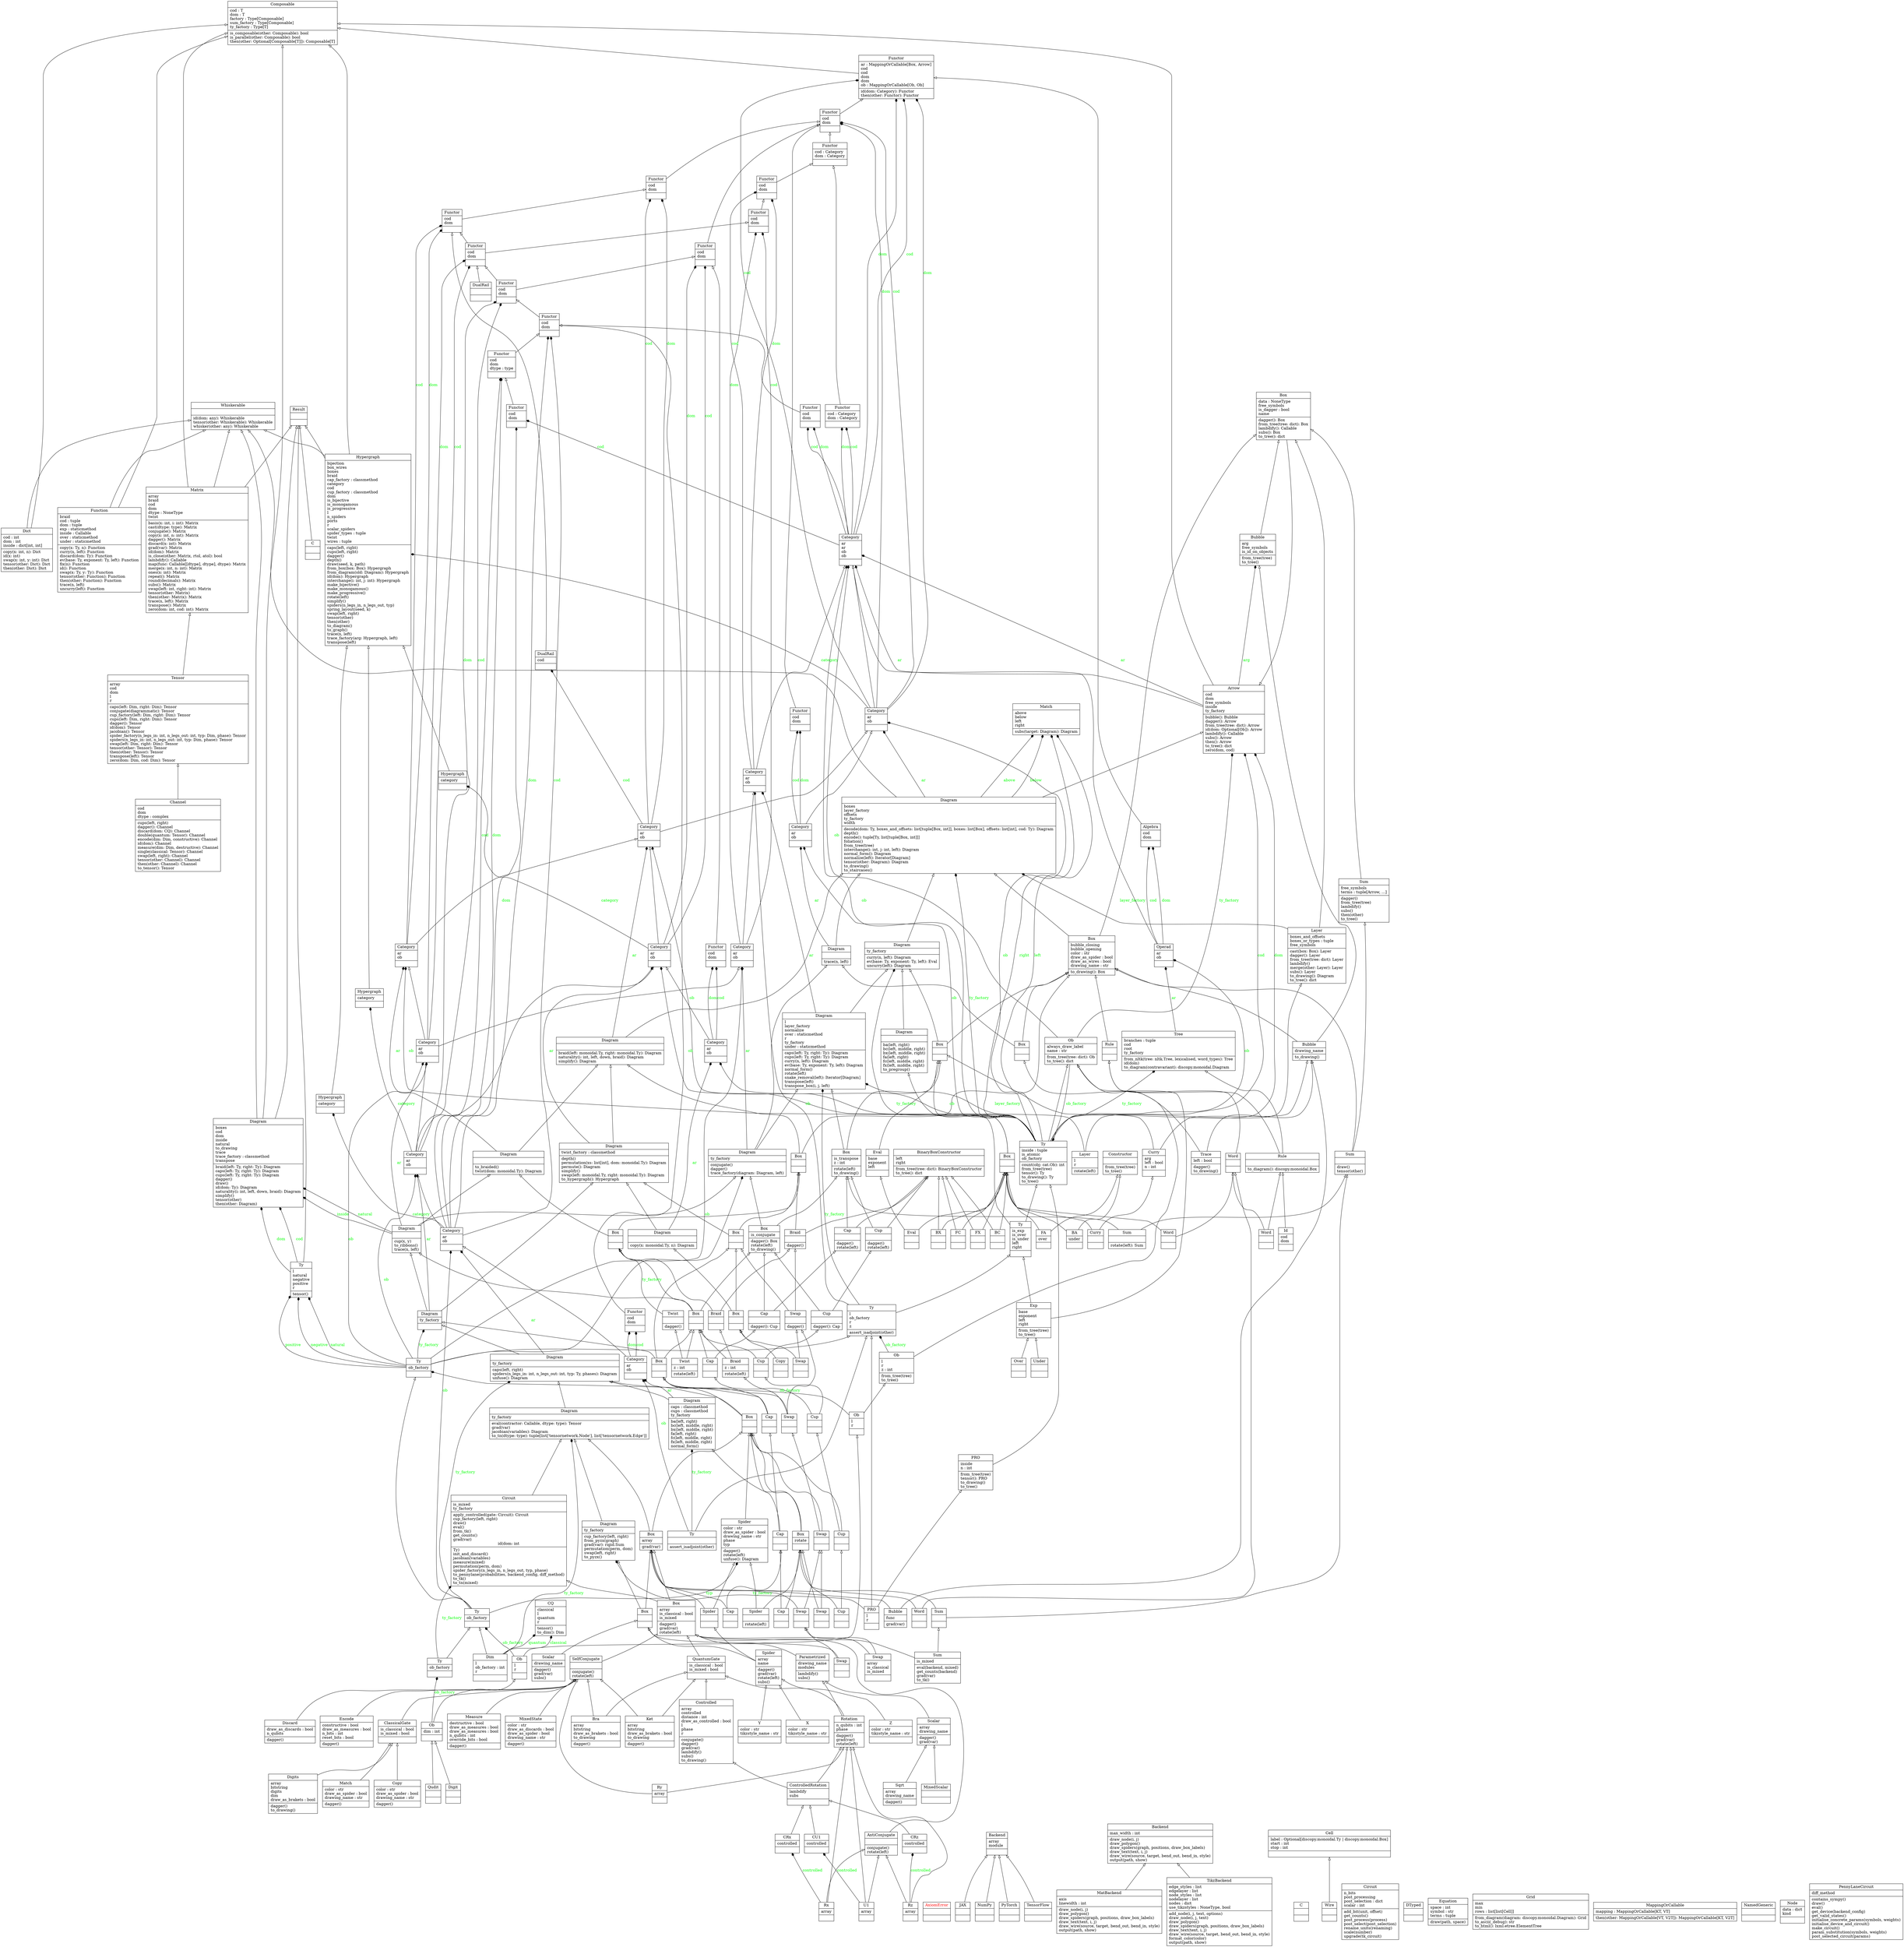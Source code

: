 digraph "classes" {
rankdir=BT
charset="utf-8"
"discopy.grammar.cfg.Algebra" [color="black", fontcolor="black", label="{Algebra|cod\ldom\l|}", shape="record", style="solid"];
"discopy.quantum.gates.AntiConjugate" [color="black", fontcolor="black", label="{AntiConjugate|\l|conjugate()\lrotate(left)\l}", shape="record", style="solid"];
"discopy.cat.Arrow" [color="black", fontcolor="black", label="{Arrow|cod\ldom\lfree_symbols\linside\lty_factory\l|bubble(): Bubble\ldagger(): Arrow\lfrom_tree(tree: dict): Arrow\lid(dom: Optional[Ob]): Arrow\llambdify(): Callable\lsubs(): Arrow\lthen(): Arrow\lto_tree(): dict\lzero(dom, cod)\l}", shape="record", style="solid"];
"discopy.cat.AxiomError" [color="black", fontcolor="red", label="{AxiomError|\l|}", shape="record", style="solid"];
"discopy.grammar.categorial.BA" [color="black", fontcolor="black", label="{BA|under\l|}", shape="record", style="solid"];
"discopy.grammar.categorial.BC" [color="black", fontcolor="black", label="{BC|\l|}", shape="record", style="solid"];
"discopy.grammar.categorial.BX" [color="black", fontcolor="black", label="{BX|\l|}", shape="record", style="solid"];
"discopy.matrix.Backend" [color="black", fontcolor="black", label="{Backend|array\lmodule\l|}", shape="record", style="solid"];
"discopy.drawing.legacy.Backend" [color="black", fontcolor="black", label="{Backend|max_width : int\l|draw_node(i, j)\ldraw_polygon()\ldraw_spiders(graph, positions, draw_box_labels)\ldraw_text(text, i, j)\ldraw_wire(source, target, bend_out, bend_in, style)\loutput(path, show)\l}", shape="record", style="solid"];
"discopy.utils.BinaryBoxConstructor" [color="black", fontcolor="black", label="{BinaryBoxConstructor|left\lright\l|from_tree(tree: dict): BinaryBoxConstructor\lto_tree(): dict\l}", shape="record", style="solid"];
"discopy.pivotal.Box" [color="black", fontcolor="black", label="{Box|is_conjugate\l|dagger(): Box\lrotate(left)\lto_drawing()\l}", shape="record", style="solid"];
"discopy.monoidal.Box" [color="black", fontcolor="black", label="{Box|bubble_closing\lbubble_opening\lcolor : str\ldraw_as_spider : bool\ldraw_as_wires : bool\ldrawing_name : str\l|to_drawing(): Box\l}", shape="record", style="solid"];
"discopy.braided.Box" [color="black", fontcolor="black", label="{Box|\l|}", shape="record", style="solid"];
"discopy.symmetric.Box" [color="black", fontcolor="black", label="{Box|\l|}", shape="record", style="solid"];
"discopy.cat.Box" [color="black", fontcolor="black", label="{Box|data : NoneType\lfree_symbols\lis_dagger : bool\lname\l|dagger(): Box\lfrom_tree(tree: dict): Box\llambdify(): Callable\lsubs(): Box\lto_tree(): dict\l}", shape="record", style="solid"];
"discopy.ribbon.Box" [color="black", fontcolor="black", label="{Box|\l|}", shape="record", style="solid"];
"discopy.compact.Box" [color="black", fontcolor="black", label="{Box|\l|}", shape="record", style="solid"];
"discopy.frobenius.Box" [color="black", fontcolor="black", label="{Box|\l|}", shape="record", style="solid"];
"discopy.tensor.Box" [color="black", fontcolor="black", label="{Box|array\l|grad(var)\l}", shape="record", style="solid"];
"discopy.cartesian.Box" [color="black", fontcolor="black", label="{Box|\l|}", shape="record", style="solid"];
"discopy.balanced.Box" [color="black", fontcolor="black", label="{Box|\l|}", shape="record", style="solid"];
"discopy.traced.Box" [color="black", fontcolor="black", label="{Box|\l|}", shape="record", style="solid"];
"discopy.closed.Box" [color="black", fontcolor="black", label="{Box|\l|}", shape="record", style="solid"];
"discopy.rigid.Box" [color="black", fontcolor="black", label="{Box|is_transpose\lz : int\l|rotate(left)\lto_drawing()\l}", shape="record", style="solid"];
"discopy.grammar.pregroup.Box" [color="black", fontcolor="black", label="{Box|rotate\l|}", shape="record", style="solid"];
"discopy.grammar.categorial.Box" [color="black", fontcolor="black", label="{Box|\l|}", shape="record", style="solid"];
"discopy.quantum.zx.Box" [color="black", fontcolor="black", label="{Box|\l|}", shape="record", style="solid"];
"discopy.quantum.circuit.Box" [color="black", fontcolor="black", label="{Box|array\lis_classical : bool\lis_mixed\l|dagger()\lgrad(var)\lrotate(left)\l}", shape="record", style="solid"];
"discopy.quantum.gates.Bra" [color="black", fontcolor="black", label="{Bra|array\lbitstring\ldraw_as_brakets : bool\lto_drawing\l|dagger()\l}", shape="record", style="solid"];
"discopy.braided.Braid" [color="black", fontcolor="black", label="{Braid|\l|dagger()\l}", shape="record", style="solid"];
"discopy.ribbon.Braid" [color="black", fontcolor="black", label="{Braid|z : int\l|rotate(left)\l}", shape="record", style="solid"];
"discopy.balanced.Braid" [color="black", fontcolor="black", label="{Braid|\l|}", shape="record", style="solid"];
"discopy.monoidal.Bubble" [color="black", fontcolor="black", label="{Bubble|drawing_name\l|to_drawing()\l}", shape="record", style="solid"];
"discopy.cat.Bubble" [color="black", fontcolor="black", label="{Bubble|arg\lfree_symbols\lis_id_on_objects\l|from_tree(tree)\lto_tree()\l}", shape="record", style="solid"];
"discopy.tensor.Bubble" [color="black", fontcolor="black", label="{Bubble|func\l|grad(var)\l}", shape="record", style="solid"];
"discopy.matrix.Matrix.__class_getitem__.C" [color="black", fontcolor="black", label="{C|\l|}", shape="record", style="solid"];
"discopy.utils.NamedGeneric.__class_getitem__.Result.__class_getitem__.C" [color="black", fontcolor="black", label="{C|\l|}", shape="record", style="solid"];
"discopy.quantum.channel.CQ" [color="black", fontcolor="black", label="{CQ|classical\ll\lquantum\lr\l|tensor()\lto_dim(): Dim\l}", shape="record", style="solid"];
"discopy.quantum.gates.CRx" [color="black", fontcolor="black", label="{CRx|controlled\l|}", shape="record", style="solid"];
"discopy.quantum.gates.CRz" [color="black", fontcolor="black", label="{CRz|controlled\l|}", shape="record", style="solid"];
"discopy.quantum.gates.CU1" [color="black", fontcolor="black", label="{CU1|controlled\l|}", shape="record", style="solid"];
"discopy.pivotal.Cap" [color="black", fontcolor="black", label="{Cap|\l|dagger(): Cup\l}", shape="record", style="solid"];
"discopy.ribbon.Cap" [color="black", fontcolor="black", label="{Cap|\l|}", shape="record", style="solid"];
"discopy.compact.Cap" [color="black", fontcolor="black", label="{Cap|\l|}", shape="record", style="solid"];
"discopy.frobenius.Cap" [color="black", fontcolor="black", label="{Cap|\l|}", shape="record", style="solid"];
"discopy.tensor.Cap" [color="black", fontcolor="black", label="{Cap|\l|}", shape="record", style="solid"];
"discopy.rigid.Cap" [color="black", fontcolor="black", label="{Cap|\l|dagger()\lrotate(left)\l}", shape="record", style="solid"];
"discopy.grammar.pregroup.Cap" [color="black", fontcolor="black", label="{Cap|\l|}", shape="record", style="solid"];
"discopy.pivotal.Category" [color="black", fontcolor="black", label="{Category|ar\lob\l|}", shape="record", style="solid"];
"discopy.monoidal.Category" [color="black", fontcolor="black", label="{Category|ar\lob\l|}", shape="record", style="solid"];
"discopy.braided.Category" [color="black", fontcolor="black", label="{Category|ar\lob\l|}", shape="record", style="solid"];
"discopy.symmetric.Category" [color="black", fontcolor="black", label="{Category|ar\lob\l|}", shape="record", style="solid"];
"discopy.cat.Category" [color="black", fontcolor="black", label="{Category|ar\lar\lob\lob\l|}", shape="record", style="solid"];
"discopy.ribbon.Category" [color="black", fontcolor="black", label="{Category|ar\lob\l|}", shape="record", style="solid"];
"discopy.compact.Category" [color="black", fontcolor="black", label="{Category|ar\lob\l|}", shape="record", style="solid"];
"discopy.frobenius.Category" [color="black", fontcolor="black", label="{Category|ar\lob\l|}", shape="record", style="solid"];
"discopy.cartesian.Category" [color="black", fontcolor="black", label="{Category|ar\lob\l|}", shape="record", style="solid"];
"discopy.balanced.Category" [color="black", fontcolor="black", label="{Category|ar\lob\l|}", shape="record", style="solid"];
"discopy.traced.Category" [color="black", fontcolor="black", label="{Category|ar\lob\l|}", shape="record", style="solid"];
"discopy.rigid.Category" [color="black", fontcolor="black", label="{Category|ar\lob\l|}", shape="record", style="solid"];
"discopy.grammar.pregroup.Category" [color="black", fontcolor="black", label="{Category|ar\lob\l|}", shape="record", style="solid"];
"discopy.drawing.grid.Cell" [color="black", fontcolor="black", label="{Cell|label : Optional[discopy.monoidal.Ty \| discopy.monoidal.Box]\lstart : int\lstop : int\l|}", shape="record", style="solid"];
"discopy.quantum.channel.Channel" [color="black", fontcolor="black", label="{Channel|cod\ldom\ldtype : complex\l|cups(left, right)\ldagger(): Channel\ldiscard(dom: CQ): Channel\ldouble(quantum: Tensor): Channel\lencode(dim: Dim, constructive): Channel\lid(dom): Channel\lmeasure(dim: Dim, destructive): Channel\lsingle(classical: Tensor): Channel\lswap(left, right): Channel\ltensor(other: Channel): Channel\lthen(other: Channel): Channel\lto_tensor(): Tensor\l}", shape="record", style="solid"];
"discopy.quantum.circuit.Circuit" [color="black", fontcolor="black", label="{Circuit|is_mixed\lty_factory\l|apply_controlled(gate: Circuit): Circuit\lcup_factory(left, right)\ldraw()\leval()\lfrom_tk()\lget_counts()\lgrad(var)\lid(dom: int | Ty)\linit_and_discard()\ljacobian(variables)\lmeasure(mixed)\lpermutation(perm, dom)\lspider_factory(n_legs_in, n_legs_out, typ, phase)\lto_pennylane(probabilities, backend_config, diff_method)\lto_tk()\lto_tn(mixed)\l}", shape="record", style="solid"];
"discopy.quantum.tk.Circuit" [color="black", fontcolor="black", label="{Circuit|n_bits\lpost_processing\lpost_selection : dict\lscalar : int\l|add_bit(unit, offset)\lget_counts()\lpost_process(process)\lpost_select(post_selection)\lrename_units(renaming)\lscale(number)\lupgrade(tk_circuit)\l}", shape="record", style="solid"];
"discopy.quantum.gates.ClassicalGate" [color="black", fontcolor="black", label="{ClassicalGate|is_classical : bool\lis_mixed : bool\l|}", shape="record", style="solid"];
"discopy.cat.Composable" [color="black", fontcolor="black", label="{Composable|cod : T\ldom : T\lfactory : Type[Composable]\lsum_factory : Type[Composable]\lty_factory : Type[T]\l|is_composable(other: Composable): bool\lis_parallel(other: Composable): bool\lthen(other: Optional[Composable[T]]): Composable[T]\l}", shape="record", style="solid"];
"discopy.grammar.categorial.unaryBoxConstructor.Constructor" [color="black", fontcolor="black", label="{Constructor|\l|from_tree(tree)\lto_tree()\l}", shape="record", style="solid"];
"discopy.quantum.gates.Controlled" [color="black", fontcolor="black", label="{Controlled|array\lcontrolled\ldistance : int\ldraw_as_controlled : bool\ll\lphase\lr\l|conjugate()\ldagger()\lgrad(var)\llambdify()\lsubs()\lto_drawing()\l}", shape="record", style="solid"];
"discopy.quantum.gates.ControlledRotation" [color="black", fontcolor="black", label="{ControlledRotation|lambdify\lsubs\l|}", shape="record", style="solid"];
"discopy.cartesian.Copy" [color="black", fontcolor="black", label="{Copy|\l|}", shape="record", style="solid"];
"discopy.quantum.gates.Copy" [color="black", fontcolor="black", label="{Copy|color : str\ldraw_as_spider : bool\ldrawing_name : str\l|dagger()\l}", shape="record", style="solid"];
"discopy.pivotal.Cup" [color="black", fontcolor="black", label="{Cup|\l|dagger(): Cap\l}", shape="record", style="solid"];
"discopy.ribbon.Cup" [color="black", fontcolor="black", label="{Cup|\l|}", shape="record", style="solid"];
"discopy.compact.Cup" [color="black", fontcolor="black", label="{Cup|\l|}", shape="record", style="solid"];
"discopy.frobenius.Cup" [color="black", fontcolor="black", label="{Cup|\l|}", shape="record", style="solid"];
"discopy.rigid.Cup" [color="black", fontcolor="black", label="{Cup|\l|dagger()\lrotate(left)\l}", shape="record", style="solid"];
"discopy.grammar.pregroup.Cup" [color="black", fontcolor="black", label="{Cup|\l|}", shape="record", style="solid"];
"discopy.closed.Curry" [color="black", fontcolor="black", label="{Curry|arg\lleft : bool\ln : int\l|}", shape="record", style="solid"];
"discopy.grammar.categorial.Curry" [color="black", fontcolor="black", label="{Curry|\l|}", shape="record", style="solid"];
"discopy.tensor.DTyped" [color="black", fontcolor="black", label="{DTyped|\l|}", shape="record", style="solid"];
"discopy.pivotal.Diagram" [color="black", fontcolor="black", label="{Diagram|ty_factory\l|conjugate()\ldagger()\ltrace_factory(diagram: Diagram, left)\l}", shape="record", style="solid"];
"discopy.monoidal.Diagram" [color="black", fontcolor="black", label="{Diagram|boxes\llayer_factory\loffsets\lty_factory\lwidth\l|decode(dom: Ty, boxes_and_offsets: list[tuple[Box, int]], boxes: list[Box], offsets: list[int], cod: Ty): Diagram\ldepth()\lencode(): tuple[Ty, list[tuple[Box, int]]]\lfoliation()\lfrom_tree(tree)\linterchange(i: int, j: int, left): Diagram\lnormal_form(): Diagram\lnormalize(left): Iterator[Diagram]\ltensor(other: Diagram): Diagram\lto_drawing()\lto_staircases()\l}", shape="record", style="solid"];
"discopy.interaction.Diagram" [color="black", fontcolor="black", label="{Diagram|boxes\lcod\ldom\linside\lnatural\lto_drawing\ltrace\ltrace_factory : classmethod\ltranspose\l|braid(left: Ty, right: Ty): Diagram\lcaps(left: Ty, right: Ty): Diagram\lcups(left: Ty, right: Ty): Diagram\ldagger()\ldraw()\lid(dom: Ty): Diagram\lnaturality(i: int, left, down, braid): Diagram\lsimplify()\ltensor(other)\lthen(other: Diagram)\l}", shape="record", style="solid"];
"discopy.braided.Diagram" [color="black", fontcolor="black", label="{Diagram|\l|braid(left: monoidal.Ty, right: monoidal.Ty): Diagram\lnaturality(i: int, left, down, braid): Diagram\lsimplify(): Diagram\l}", shape="record", style="solid"];
"discopy.symmetric.Diagram" [color="black", fontcolor="black", label="{Diagram|twist_factory : classmethod\l|depth()\lpermutation(xs: list[int], dom: monoidal.Ty): Diagram\lpermute(): Diagram\lsimplify()\lswap(left: monoidal.Ty, right: monoidal.Ty): Diagram\lto_hypergraph(): Hypergraph\l}", shape="record", style="solid"];
"discopy.ribbon.Diagram" [color="black", fontcolor="black", label="{Diagram|\l|cup(x, y)\lto_ribbons()\ltrace(n, left)\l}", shape="record", style="solid"];
"discopy.compact.Diagram" [color="black", fontcolor="black", label="{Diagram|ty_factory\l|}", shape="record", style="solid"];
"discopy.frobenius.Diagram" [color="black", fontcolor="black", label="{Diagram|ty_factory\l|caps(left, right)\lspiders(n_legs_in: int, n_legs_out: int, typ: Ty, phases): Diagram\lunfuse(): Diagram\l}", shape="record", style="solid"];
"discopy.tensor.Diagram" [color="black", fontcolor="black", label="{Diagram|ty_factory\l|eval(contractor: Callable, dtype: type): Tensor\lgrad(var)\ljacobian(variables): Diagram\lto_tn(dtype: type): tuple[list['tensornetwork.Node'], list['tensornetwork.Edge']]\l}", shape="record", style="solid"];
"discopy.cartesian.Diagram" [color="black", fontcolor="black", label="{Diagram|\l|copy(x: monoidal.Ty, n): Diagram\l}", shape="record", style="solid"];
"discopy.balanced.Diagram" [color="black", fontcolor="black", label="{Diagram|\l|to_braided()\ltwist(dom: monoidal.Ty): Diagram\l}", shape="record", style="solid"];
"discopy.traced.Diagram" [color="black", fontcolor="black", label="{Diagram|\l|trace(n, left)\l}", shape="record", style="solid"];
"discopy.closed.Diagram" [color="black", fontcolor="black", label="{Diagram|ty_factory\l|curry(n, left): Diagram\lev(base: Ty, exponent: Ty, left): Eval\luncurry(left): Diagram\l}", shape="record", style="solid"];
"discopy.rigid.Diagram" [color="black", fontcolor="black", label="{Diagram|l\llayer_factory\lnormalize\lover : staticmethod\lr\lty_factory\lunder : staticmethod\l|caps(left: Ty, right: Ty): Diagram\lcups(left: Ty, right: Ty): Diagram\lcurry(n, left): Diagram\lev(base: Ty, exponent: Ty, left): Diagram\lnormal_form()\lrotate(left)\lsnake_removal(left): Iterator[Diagram]\ltranspose(left)\ltranspose_box(i, j, left)\l}", shape="record", style="solid"];
"discopy.grammar.pregroup.Diagram" [color="black", fontcolor="black", label="{Diagram|caps : classmethod\lcups : classmethod\lty_factory\l|ba(left, right)\lbc(left, middle, right)\lbx(left, middle, right)\lfa(left, right)\lfc(left, middle, right)\lfx(left, middle, right)\lnormal_form()\l}", shape="record", style="solid"];
"discopy.grammar.categorial.Diagram" [color="black", fontcolor="black", label="{Diagram|\l|ba(left, right)\lbc(left, middle, right)\lbx(left, middle, right)\lfa(left, right)\lfc(left, middle, right)\lfx(left, middle, right)\lto_pregroup()\l}", shape="record", style="solid"];
"discopy.quantum.zx.Diagram" [color="black", fontcolor="black", label="{Diagram|ty_factory\l|cup_factory(left, right)\lfrom_pyzx(graph)\lgrad(var): rigid.Sum\lpermutation(perm, dom)\lswap(left, right)\lto_pyzx()\l}", shape="record", style="solid"];
"discopy.python.Dict" [color="black", fontcolor="black", label="{Dict|cod : int\ldom : int\linside : dict[int, int]\l|copy(x: int, n): Dict\lid(x: int)\lswap(x: int, y: int): Dict\ltensor(other: Dict): Dict\lthen(other: Dict): Dict\l}", shape="record", style="solid"];
"discopy.quantum.circuit.Digit" [color="black", fontcolor="black", label="{Digit|\l|}", shape="record", style="solid"];
"discopy.quantum.gates.Digits" [color="black", fontcolor="black", label="{Digits|array\lbitstring\ldigits\ldim\ldraw_as_brakets : bool\l|dagger()\lto_drawing()\l}", shape="record", style="solid"];
"discopy.frobenius.Dim" [color="black", fontcolor="black", label="{Dim|l\lob_factory : int\lr\l|}", shape="record", style="solid"];
"discopy.quantum.gates.Discard" [color="black", fontcolor="black", label="{Discard|draw_as_discards : bool\ln_qubits\l|dagger()\l}", shape="record", style="solid"];
"discopy.ribbon.Diagram.to_ribbons.DualRail" [color="black", fontcolor="black", label="{DualRail|\l|}", shape="record", style="solid"];
"discopy.balanced.Diagram.to_braided.DualRail" [color="black", fontcolor="black", label="{DualRail|cod\l|}", shape="record", style="solid"];
"discopy.quantum.gates.Encode" [color="black", fontcolor="black", label="{Encode|constructive : bool\ldraw_as_measures : bool\ln_bits : int\lreset_bits : bool\l|dagger()\l}", shape="record", style="solid"];
"discopy.drawing.legacy.Equation" [color="black", fontcolor="black", label="{Equation|space : int\lsymbol : str\lterms : tuple\l|draw(path, space)\l}", shape="record", style="solid"];
"discopy.closed.Eval" [color="black", fontcolor="black", label="{Eval|base\lexponent\lleft\l|}", shape="record", style="solid"];
"discopy.grammar.categorial.Eval" [color="black", fontcolor="black", label="{Eval|\l|}", shape="record", style="solid"];
"discopy.closed.Exp" [color="black", fontcolor="black", label="{Exp|base\lexponent\lleft\lright\l|from_tree(tree)\lto_tree()\l}", shape="record", style="solid"];
"discopy.grammar.categorial.FA" [color="black", fontcolor="black", label="{FA|over\l|}", shape="record", style="solid"];
"discopy.grammar.categorial.FC" [color="black", fontcolor="black", label="{FC|\l|}", shape="record", style="solid"];
"discopy.grammar.categorial.FX" [color="black", fontcolor="black", label="{FX|\l|}", shape="record", style="solid"];
"discopy.python.Function" [color="black", fontcolor="black", label="{Function|braid\lcod : tuple\ldom : tuple\lexp : staticmethod\linside : Callable\lover : staticmethod\lunder : staticmethod\l|copy(x: Ty, n): Function\lcurry(n, left): Function\ldiscard(dom: Ty): Function\lev(base: Ty, exponent: Ty, left): Function\lfix(n): Function\lid(): Function\lswap(x: Ty, y: Ty): Function\ltensor(other: Function): Function\lthen(other: Function): Function\ltrace(n, left)\luncurry(left): Function\l}", shape="record", style="solid"];
"discopy.pivotal.Functor" [color="black", fontcolor="black", label="{Functor|cod\ldom\l|}", shape="record", style="solid"];
"discopy.monoidal.Functor" [color="black", fontcolor="black", label="{Functor|cod\ldom\l|}", shape="record", style="solid"];
"discopy.braided.Functor" [color="black", fontcolor="black", label="{Functor|cod\ldom\l|}", shape="record", style="solid"];
"discopy.symmetric.Functor" [color="black", fontcolor="black", label="{Functor|cod\ldom\l|}", shape="record", style="solid"];
"discopy.cat.Functor" [color="black", fontcolor="black", label="{Functor|ar : MappingOrCallable[Box, Arrow]\lcod\lcod\ldom\ldom\lob : MappingOrCallable[Ob, Ob]\l|id(dom: Category): Functor\lthen(other: Functor): Functor\l}", shape="record", style="solid"];
"discopy.ribbon.Functor" [color="black", fontcolor="black", label="{Functor|cod\ldom\l|}", shape="record", style="solid"];
"discopy.compact.Functor" [color="black", fontcolor="black", label="{Functor|cod\ldom\l|}", shape="record", style="solid"];
"discopy.frobenius.Functor" [color="black", fontcolor="black", label="{Functor|cod\ldom\l|}", shape="record", style="solid"];
"discopy.tensor.Functor" [color="black", fontcolor="black", label="{Functor|cod\ldom\ldtype : type\l|}", shape="record", style="solid"];
"discopy.cartesian.Functor" [color="black", fontcolor="black", label="{Functor|cod\ldom\l|}", shape="record", style="solid"];
"discopy.balanced.Functor" [color="black", fontcolor="black", label="{Functor|cod\ldom\l|}", shape="record", style="solid"];
"discopy.traced.Functor" [color="black", fontcolor="black", label="{Functor|cod\ldom\l|}", shape="record", style="solid"];
"discopy.closed.Functor" [color="black", fontcolor="black", label="{Functor|cod : Category\ldom : Category\l|}", shape="record", style="solid"];
"discopy.rigid.Functor" [color="black", fontcolor="black", label="{Functor|cod\ldom\l|}", shape="record", style="solid"];
"discopy.grammar.pregroup.Functor" [color="black", fontcolor="black", label="{Functor|cod\ldom\l|}", shape="record", style="solid"];
"discopy.grammar.categorial.Functor" [color="black", fontcolor="black", label="{Functor|cod : Category\ldom : Category\l|}", shape="record", style="solid"];
"discopy.quantum.circuit.Functor" [color="black", fontcolor="black", label="{Functor|cod\ldom\l|}", shape="record", style="solid"];
"discopy.quantum.channel.Functor" [color="black", fontcolor="black", label="{Functor|cod\ldom\l|}", shape="record", style="solid"];
"discopy.drawing.grid.Grid" [color="black", fontcolor="black", label="{Grid|max\lmin\lrows : list[list[Cell]]\l|from_diagram(diagram: discopy.monoidal.Diagram): Grid\lto_ascii(_debug): str\lto_html(): lxml.etree.ElementTree\l}", shape="record", style="solid"];
"discopy.symmetric.Hypergraph" [color="black", fontcolor="black", label="{Hypergraph|category\l|}", shape="record", style="solid"];
"discopy.compact.Hypergraph" [color="black", fontcolor="black", label="{Hypergraph|category\l|}", shape="record", style="solid"];
"discopy.frobenius.Hypergraph" [color="black", fontcolor="black", label="{Hypergraph|category\l|}", shape="record", style="solid"];
"discopy.hypergraph.Hypergraph" [color="black", fontcolor="black", label="{Hypergraph|bijection\lbox_wires\lboxes\lbraid\lcap_factory : classmethod\lcategory\lcod\lcup_factory : classmethod\ldom\lis_bijective\lis_monogamous\lis_progressive\ll\ln_spiders\lports\lr\lscalar_spiders\lspider_types : tuple\ltwist\lwires : tuple\l|caps(left, right)\lcups(left, right)\ldagger()\ldepth()\ldraw(seed, k, path)\lfrom_box(box: Box): Hypergraph\lfrom_diagram(old: Diagram): Hypergraph\lid(dom): Hypergraph\linterchange(i: int, j: int): Hypergraph\lmake_bijective()\lmake_monogamous()\lmake_progressive()\lrotate(left)\lsimplify()\lspiders(n_legs_in, n_legs_out, typ)\lspring_layout(seed, k)\lswap(left, right)\ltensor(other)\lthen(other)\lto_diagram()\lto_graph()\ltrace(n, left)\ltrace_factory(arg: Hypergraph, left)\ltranspose(left)\l}", shape="record", style="solid"];
"discopy.grammar.cfg.Id" [color="black", fontcolor="black", label="{Id|cod\ldom\l|}", shape="record", style="solid"];
"discopy.matrix.JAX" [color="black", fontcolor="black", label="{JAX|\l|}", shape="record", style="solid"];
"discopy.quantum.gates.Ket" [color="black", fontcolor="black", label="{Ket|array\lbitstring\ldraw_as_brakets : bool\lto_drawing\l|dagger()\l}", shape="record", style="solid"];
"discopy.monoidal.Layer" [color="black", fontcolor="black", label="{Layer|boxes_and_offsets\lboxes_or_types : tuple\lfree_symbols\l|cast(box: Box): Layer\ldagger(): Layer\lfrom_tree(tree: dict): Layer\llambdify()\lmerge(other: Layer): Layer\lsubs(): Layer\lto_drawing(): Diagram\lto_tree(): dict\l}", shape="record", style="solid"];
"discopy.rigid.Layer" [color="black", fontcolor="black", label="{Layer|l\lr\l|rotate(left)\l}", shape="record", style="solid"];
"discopy.utils.MappingOrCallable" [color="black", fontcolor="black", label="{MappingOrCallable|mapping : MappingOrCallable[KT, VT]\l|then(other: MappingOrCallable[VT, V2T]): MappingOrCallable[KT, V2T]\l}", shape="record", style="solid"];
"discopy.drawing.legacy.MatBackend" [color="black", fontcolor="black", label="{MatBackend|axis\llinewidth : int\l|draw_node(i, j)\ldraw_polygon()\ldraw_spiders(graph, positions, draw_box_labels)\ldraw_text(text, i, j)\ldraw_wire(source, target, bend_out, bend_in, style)\loutput(path, show)\l}", shape="record", style="solid"];
"discopy.monoidal.Match" [color="black", fontcolor="black", label="{Match|above\lbelow\lleft\lright\l|subs(target: Diagram): Diagram\l}", shape="record", style="solid"];
"discopy.quantum.gates.Match" [color="black", fontcolor="black", label="{Match|color : str\ldraw_as_spider : bool\ldrawing_name : str\l|dagger()\l}", shape="record", style="solid"];
"discopy.matrix.Matrix" [color="black", fontcolor="black", label="{Matrix|array\lbraid\lcod\ldom\ldtype : NoneType\ltwist\l|basis(x: int, i: int): Matrix\lcast(dtype: type): Matrix\lconjugate(): Matrix\lcopy(x: int, n: int): Matrix\ldagger(): Matrix\ldiscard(x: int): Matrix\lgrad(var): Matrix\lid(dom): Matrix\lis_close(other: Matrix, rtol, atol): bool\llambdify(): Callable\lmap(func: Callable[[dtype], dtype], dtype): Matrix\lmerge(x: int, n: int): Matrix\lones(x: int): Matrix\lrepeat(): Matrix\lround(decimals): Matrix\lsubs(): Matrix\lswap(left: int, right: int): Matrix\ltensor(other: Matrix)\lthen(other: Matrix): Matrix\ltrace(n, left): Matrix\ltranspose(): Matrix\lzero(dom: int, cod: int): Matrix\l}", shape="record", style="solid"];
"discopy.quantum.gates.Measure" [color="black", fontcolor="black", label="{Measure|destructive : bool\ldraw_as_measures : bool\ldraw_as_measures : bool\ln_qubits : int\loverride_bits : bool\l|dagger()\l}", shape="record", style="solid"];
"discopy.quantum.gates.MixedScalar" [color="black", fontcolor="black", label="{MixedScalar|\l|}", shape="record", style="solid"];
"discopy.quantum.gates.MixedState" [color="black", fontcolor="black", label="{MixedState|color : str\ldraw_as_discards : bool\ldraw_as_spider : bool\ldrawing_name : str\l|dagger()\l}", shape="record", style="solid"];
"discopy.utils.NamedGeneric" [color="black", fontcolor="black", label="{NamedGeneric|\l|}", shape="record", style="solid"];
"discopy.drawing.legacy.Node" [color="black", fontcolor="black", label="{Node|data : dict\lkind\l|}", shape="record", style="solid"];
"discopy.matrix.NumPy" [color="black", fontcolor="black", label="{NumPy|\l|}", shape="record", style="solid"];
"discopy.pivotal.Ob" [color="black", fontcolor="black", label="{Ob|l\lr\l|}", shape="record", style="solid"];
"discopy.cat.Ob" [color="black", fontcolor="black", label="{Ob|always_draw_label\lname : str\l|from_tree(tree: dict): Ob\lto_tree(): dict\l}", shape="record", style="solid"];
"discopy.frobenius.Ob" [color="black", fontcolor="black", label="{Ob|l\lr\l|}", shape="record", style="solid"];
"discopy.rigid.Ob" [color="black", fontcolor="black", label="{Ob|l\lr\lz : int\l|from_tree(tree)\lto_tree()\l}", shape="record", style="solid"];
"discopy.quantum.circuit.Ob" [color="black", fontcolor="black", label="{Ob|dim : int\l|}", shape="record", style="solid"];
"discopy.grammar.cfg.Operad" [color="black", fontcolor="black", label="{Operad|ar\lob\l|}", shape="record", style="solid"];
"discopy.closed.Over" [color="black", fontcolor="black", label="{Over|\l|}", shape="record", style="solid"];
"discopy.monoidal.PRO" [color="black", fontcolor="black", label="{PRO|inside\ln : int\l|from_tree(tree)\ltensor(): PRO\lto_drawing()\lto_tree()\l}", shape="record", style="solid"];
"discopy.rigid.PRO" [color="black", fontcolor="black", label="{PRO|l\lr\l|}", shape="record", style="solid"];
"discopy.quantum.gates.Parametrized" [color="black", fontcolor="black", label="{Parametrized|drawing_name\lmodules\l|lambdify()\lsubs()\l}", shape="record", style="solid"];
"discopy.quantum.pennylane.PennyLaneCircuit" [color="black", fontcolor="black", label="{PennyLaneCircuit|diff_method\l|contains_sympy()\ldraw()\leval()\lget_device(backend_config)\lget_valid_states()\linitialise_concrete_params(symbols, weights)\linitialise_device_and_circuit()\lmake_circuit()\lparam_substitution(symbols, weights)\lpost_selected_circuit(params)\l}", shape="record", style="solid"];
"discopy.matrix.PyTorch" [color="black", fontcolor="black", label="{PyTorch|\l|}", shape="record", style="solid"];
"discopy.quantum.gates.QuantumGate" [color="black", fontcolor="black", label="{QuantumGate|is_classical : bool\lis_mixed : bool\l|}", shape="record", style="solid"];
"discopy.quantum.circuit.Qudit" [color="black", fontcolor="black", label="{Qudit|\l|}", shape="record", style="solid"];
"discopy.utils.NamedGeneric.__class_getitem__.Result" [color="black", fontcolor="black", label="{Result|\l|}", shape="record", style="solid"];
"discopy.quantum.gates.Rotation" [color="black", fontcolor="black", label="{Rotation|n_qubits : int\lphase\l|dagger()\lgrad(var)\lrotate(left)\l}", shape="record", style="solid"];
"discopy.grammar.cfg.Rule" [color="black", fontcolor="black", label="{Rule|\l|to_diagram(): discopy.monoidal.Box\l}", shape="record", style="solid"];
"discopy.grammar.thue.Rule" [color="black", fontcolor="black", label="{Rule|\l|}", shape="record", style="solid"];
"discopy.quantum.gates.Rx" [color="black", fontcolor="black", label="{Rx|array\l|}", shape="record", style="solid"];
"discopy.quantum.gates.Ry" [color="black", fontcolor="black", label="{Ry|array\l|}", shape="record", style="solid"];
"discopy.quantum.gates.Rz" [color="black", fontcolor="black", label="{Rz|array\l|}", shape="record", style="solid"];
"discopy.quantum.zx.Scalar" [color="black", fontcolor="black", label="{Scalar|drawing_name\l|dagger()\lgrad(var)\lsubs()\l}", shape="record", style="solid"];
"discopy.quantum.gates.Scalar" [color="black", fontcolor="black", label="{Scalar|array\ldrawing_name\l|dagger()\lgrad(var)\l}", shape="record", style="solid"];
"discopy.quantum.gates.SelfConjugate" [color="black", fontcolor="black", label="{SelfConjugate|\l|conjugate()\lrotate(left)\l}", shape="record", style="solid"];
"discopy.frobenius.Spider" [color="black", fontcolor="black", label="{Spider|color : str\ldraw_as_spider : bool\ldrawing_name : str\lphase\ltyp\l|dagger()\lrotate(left)\lunfuse(): Diagram\l}", shape="record", style="solid"];
"discopy.tensor.Spider" [color="black", fontcolor="black", label="{Spider|\l|}", shape="record", style="solid"];
"discopy.grammar.pregroup.Spider" [color="black", fontcolor="black", label="{Spider|\l|rotate(left)\l}", shape="record", style="solid"];
"discopy.quantum.zx.Spider" [color="black", fontcolor="black", label="{Spider|array\lname\l|dagger()\lgrad(var)\lrotate(left)\lsubs()\l}", shape="record", style="solid"];
"discopy.quantum.gates.Sqrt" [color="black", fontcolor="black", label="{Sqrt|array\ldrawing_name\l|dagger()\l}", shape="record", style="solid"];
"discopy.monoidal.Sum" [color="black", fontcolor="black", label="{Sum|\l|draw()\ltensor(other)\l}", shape="record", style="solid"];
"discopy.cat.Sum" [color="black", fontcolor="black", label="{Sum|free_symbols\lterms : tuple[Arrow, ...]\l|dagger()\lfrom_tree(tree)\llambdify()\lsubs()\lthen(other)\lto_tree()\l}", shape="record", style="solid"];
"discopy.tensor.Sum" [color="black", fontcolor="black", label="{Sum|\l|}", shape="record", style="solid"];
"discopy.rigid.Sum" [color="black", fontcolor="black", label="{Sum|\l|rotate(left): Sum\l}", shape="record", style="solid"];
"discopy.quantum.circuit.Sum" [color="black", fontcolor="black", label="{Sum|is_mixed\l|eval(backend, mixed)\lget_counts(backend)\lgrad(var)\lto_tk()\l}", shape="record", style="solid"];
"discopy.symmetric.Swap" [color="black", fontcolor="black", label="{Swap|\l|dagger()\l}", shape="record", style="solid"];
"discopy.compact.Swap" [color="black", fontcolor="black", label="{Swap|\l|}", shape="record", style="solid"];
"discopy.frobenius.Swap" [color="black", fontcolor="black", label="{Swap|\l|}", shape="record", style="solid"];
"discopy.tensor.Swap" [color="black", fontcolor="black", label="{Swap|\l|}", shape="record", style="solid"];
"discopy.cartesian.Swap" [color="black", fontcolor="black", label="{Swap|\l|}", shape="record", style="solid"];
"discopy.grammar.pregroup.Swap" [color="black", fontcolor="black", label="{Swap|\l|}", shape="record", style="solid"];
"discopy.quantum.zx.Swap" [color="black", fontcolor="black", label="{Swap|\l|}", shape="record", style="solid"];
"discopy.quantum.circuit.Swap" [color="black", fontcolor="black", label="{Swap|array\lis_classical\lis_mixed\l|}", shape="record", style="solid"];
"discopy.tensor.Tensor" [color="black", fontcolor="black", label="{Tensor|array\lcod\ldom\ll\lr\l|caps(left: Dim, right: Dim): Tensor\lconjugate(diagrammatic): Tensor\lcup_factory(left: Dim, right: Dim): Tensor\lcups(left: Dim, right: Dim): Tensor\ldagger(): Tensor\lid(dom): Tensor\ljacobian(): Tensor\lspider_factory(n_legs_in: int, n_legs_out: int, typ: Dim, phase): Tensor\lspiders(n_legs_in: int, n_legs_out: int, typ: Dim, phase): Tensor\lswap(left: Dim, right: Dim): Tensor\ltensor(other: Tensor): Tensor\lthen(other: Tensor): Tensor\ltranspose(left): Tensor\lzero(dom: Dim, cod: Dim): Tensor\l}", shape="record", style="solid"];
"discopy.matrix.TensorFlow" [color="black", fontcolor="black", label="{TensorFlow|\l|}", shape="record", style="solid"];
"discopy.drawing.legacy.TikzBackend" [color="black", fontcolor="black", label="{TikzBackend|edge_styles : list\ledgelayer : list\lnode_styles : list\lnodelayer : list\lnodes : dict\luse_tikzstyles : NoneType, bool\l|add_node(i, j, text, options)\ldraw_node(i, j, text)\ldraw_polygon()\ldraw_spiders(graph, positions, draw_box_labels)\ldraw_text(text, i, j)\ldraw_wire(source, target, bend_out, bend_in, style)\lformat_color(color)\loutput(path, show)\l}", shape="record", style="solid"];
"discopy.traced.Trace" [color="black", fontcolor="black", label="{Trace|left : bool\l|dagger()\lto_drawing()\l}", shape="record", style="solid"];
"discopy.grammar.cfg.Tree" [color="black", fontcolor="black", label="{Tree|branches : tuple\lcod\lroot\lty_factory\l|from_nltk(tree: nltk.Tree, lexicalised, word_types): Tree\lid(dom)\lto_diagram(contravariant): discopy.monoidal.Diagram\l}", shape="record", style="solid"];
"discopy.ribbon.Twist" [color="black", fontcolor="black", label="{Twist|z : int\l|rotate(left)\l}", shape="record", style="solid"];
"discopy.balanced.Twist" [color="black", fontcolor="black", label="{Twist|\l|dagger()\l}", shape="record", style="solid"];
"discopy.pivotal.Ty" [color="black", fontcolor="black", label="{Ty|ob_factory\l|}", shape="record", style="solid"];
"discopy.monoidal.Ty" [color="black", fontcolor="black", label="{Ty|inside : tuple\lis_atomic\lob_factory\l|count(obj: cat.Ob): int\lfrom_tree(tree)\ltensor(): Ty\lto_drawing(): Ty\lto_tree()\l}", shape="record", style="solid"];
"discopy.interaction.Ty" [color="black", fontcolor="black", label="{Ty|l\lnatural\lnegative\lpositive\lr\l|tensor()\l}", shape="record", style="solid"];
"discopy.frobenius.Ty" [color="black", fontcolor="black", label="{Ty|ob_factory\l|}", shape="record", style="solid"];
"discopy.closed.Ty" [color="black", fontcolor="black", label="{Ty|is_exp\lis_over\lis_under\lleft\lright\l|}", shape="record", style="solid"];
"discopy.rigid.Ty" [color="black", fontcolor="black", label="{Ty|l\lob_factory\lr\lz\l|assert_isadjoint(other)\l}", shape="record", style="solid"];
"discopy.grammar.pregroup.Ty" [color="black", fontcolor="black", label="{Ty|\l|assert_isadjoint(other)\l}", shape="record", style="solid"];
"discopy.quantum.circuit.Ty" [color="black", fontcolor="black", label="{Ty|ob_factory\l|}", shape="record", style="solid"];
"discopy.quantum.gates.U1" [color="black", fontcolor="black", label="{U1|array\l|}", shape="record", style="solid"];
"discopy.closed.Under" [color="black", fontcolor="black", label="{Under|\l|}", shape="record", style="solid"];
"discopy.monoidal.Whiskerable" [color="black", fontcolor="black", label="{Whiskerable|\l|id(dom: any): Whiskerable\ltensor(other: Whiskerable): Whiskerable\lwhisker(other: any): Whiskerable\l}", shape="record", style="solid"];
"discopy.drawing.grid.Wire" [color="black", fontcolor="black", label="{Wire|\l|}", shape="record", style="solid"];
"discopy.grammar.pregroup.Word" [color="black", fontcolor="black", label="{Word|\l|}", shape="record", style="solid"];
"discopy.grammar.cfg.Word" [color="black", fontcolor="black", label="{Word|\l|}", shape="record", style="solid"];
"discopy.grammar.categorial.Word" [color="black", fontcolor="black", label="{Word|\l|}", shape="record", style="solid"];
"discopy.grammar.thue.Word" [color="black", fontcolor="black", label="{Word|\l|}", shape="record", style="solid"];
"discopy.quantum.zx.X" [color="black", fontcolor="black", label="{X|color : str\ltikzstyle_name : str\l|}", shape="record", style="solid"];
"discopy.quantum.zx.Y" [color="black", fontcolor="black", label="{Y|color : str\ltikzstyle_name : str\l|}", shape="record", style="solid"];
"discopy.quantum.zx.Z" [color="black", fontcolor="black", label="{Z|color : str\ltikzstyle_name : str\l|}", shape="record", style="solid"];
"discopy.balanced.Box" -> "discopy.balanced.Diagram" [arrowhead="empty", arrowtail="none"];
"discopy.balanced.Box" -> "discopy.braided.Box" [arrowhead="empty", arrowtail="none"];
"discopy.balanced.Braid" -> "discopy.balanced.Box" [arrowhead="empty", arrowtail="none"];
"discopy.balanced.Braid" -> "discopy.braided.Braid" [arrowhead="empty", arrowtail="none"];
"discopy.balanced.Category" -> "discopy.braided.Category" [arrowhead="empty", arrowtail="none"];
"discopy.balanced.Diagram" -> "discopy.braided.Diagram" [arrowhead="empty", arrowtail="none"];
"discopy.balanced.Diagram.to_braided.DualRail" -> "discopy.balanced.Functor" [arrowhead="empty", arrowtail="none"];
"discopy.balanced.Functor" -> "discopy.braided.Functor" [arrowhead="empty", arrowtail="none"];
"discopy.balanced.Twist" -> "discopy.balanced.Box" [arrowhead="empty", arrowtail="none"];
"discopy.braided.Box" -> "discopy.braided.Diagram" [arrowhead="empty", arrowtail="none"];
"discopy.braided.Box" -> "discopy.monoidal.Box" [arrowhead="empty", arrowtail="none"];
"discopy.braided.Braid" -> "discopy.braided.Box" [arrowhead="empty", arrowtail="none"];
"discopy.braided.Braid" -> "discopy.utils.BinaryBoxConstructor" [arrowhead="empty", arrowtail="none"];
"discopy.braided.Category" -> "discopy.monoidal.Category" [arrowhead="empty", arrowtail="none"];
"discopy.braided.Diagram" -> "discopy.monoidal.Diagram" [arrowhead="empty", arrowtail="none"];
"discopy.braided.Functor" -> "discopy.monoidal.Functor" [arrowhead="empty", arrowtail="none"];
"discopy.cartesian.Box" -> "discopy.cartesian.Diagram" [arrowhead="empty", arrowtail="none"];
"discopy.cartesian.Box" -> "discopy.symmetric.Box" [arrowhead="empty", arrowtail="none"];
"discopy.cartesian.Category" -> "discopy.symmetric.Category" [arrowhead="empty", arrowtail="none"];
"discopy.cartesian.Copy" -> "discopy.cartesian.Box" [arrowhead="empty", arrowtail="none"];
"discopy.cartesian.Diagram" -> "discopy.symmetric.Diagram" [arrowhead="empty", arrowtail="none"];
"discopy.cartesian.Functor" -> "discopy.symmetric.Functor" [arrowhead="empty", arrowtail="none"];
"discopy.cartesian.Swap" -> "discopy.cartesian.Box" [arrowhead="empty", arrowtail="none"];
"discopy.cartesian.Swap" -> "discopy.symmetric.Swap" [arrowhead="empty", arrowtail="none"];
"discopy.cat.Arrow" -> "discopy.cat.Composable" [arrowhead="empty", arrowtail="none"];
"discopy.cat.Box" -> "discopy.cat.Arrow" [arrowhead="empty", arrowtail="none"];
"discopy.cat.Bubble" -> "discopy.cat.Box" [arrowhead="empty", arrowtail="none"];
"discopy.cat.Functor" -> "discopy.cat.Composable" [arrowhead="empty", arrowtail="none"];
"discopy.cat.Sum" -> "discopy.cat.Box" [arrowhead="empty", arrowtail="none"];
"discopy.closed.Box" -> "discopy.closed.Diagram" [arrowhead="empty", arrowtail="none"];
"discopy.closed.Box" -> "discopy.monoidal.Box" [arrowhead="empty", arrowtail="none"];
"discopy.closed.Curry" -> "discopy.closed.Box" [arrowhead="empty", arrowtail="none"];
"discopy.closed.Curry" -> "discopy.monoidal.Bubble" [arrowhead="empty", arrowtail="none"];
"discopy.closed.Diagram" -> "discopy.monoidal.Diagram" [arrowhead="empty", arrowtail="none"];
"discopy.closed.Eval" -> "discopy.closed.Box" [arrowhead="empty", arrowtail="none"];
"discopy.closed.Exp" -> "discopy.cat.Ob" [arrowhead="empty", arrowtail="none"];
"discopy.closed.Exp" -> "discopy.closed.Ty" [arrowhead="empty", arrowtail="none"];
"discopy.closed.Functor" -> "discopy.monoidal.Functor" [arrowhead="empty", arrowtail="none"];
"discopy.closed.Over" -> "discopy.closed.Exp" [arrowhead="empty", arrowtail="none"];
"discopy.closed.Ty" -> "discopy.monoidal.Ty" [arrowhead="empty", arrowtail="none"];
"discopy.closed.Under" -> "discopy.closed.Exp" [arrowhead="empty", arrowtail="none"];
"discopy.compact.Box" -> "discopy.compact.Diagram" [arrowhead="empty", arrowtail="none"];
"discopy.compact.Box" -> "discopy.ribbon.Box" [arrowhead="empty", arrowtail="none"];
"discopy.compact.Box" -> "discopy.symmetric.Box" [arrowhead="empty", arrowtail="none"];
"discopy.compact.Cap" -> "discopy.compact.Box" [arrowhead="empty", arrowtail="none"];
"discopy.compact.Cap" -> "discopy.ribbon.Cap" [arrowhead="empty", arrowtail="none"];
"discopy.compact.Category" -> "discopy.ribbon.Category" [arrowhead="empty", arrowtail="none"];
"discopy.compact.Category" -> "discopy.symmetric.Category" [arrowhead="empty", arrowtail="none"];
"discopy.compact.Cup" -> "discopy.compact.Box" [arrowhead="empty", arrowtail="none"];
"discopy.compact.Cup" -> "discopy.ribbon.Cup" [arrowhead="empty", arrowtail="none"];
"discopy.compact.Diagram" -> "discopy.ribbon.Diagram" [arrowhead="empty", arrowtail="none"];
"discopy.compact.Diagram" -> "discopy.symmetric.Diagram" [arrowhead="empty", arrowtail="none"];
"discopy.compact.Functor" -> "discopy.ribbon.Functor" [arrowhead="empty", arrowtail="none"];
"discopy.compact.Functor" -> "discopy.symmetric.Functor" [arrowhead="empty", arrowtail="none"];
"discopy.compact.Hypergraph" -> "discopy.hypergraph.Hypergraph" [arrowhead="empty", arrowtail="none"];
"discopy.compact.Swap" -> "discopy.compact.Box" [arrowhead="empty", arrowtail="none"];
"discopy.compact.Swap" -> "discopy.ribbon.Braid" [arrowhead="empty", arrowtail="none"];
"discopy.compact.Swap" -> "discopy.symmetric.Swap" [arrowhead="empty", arrowtail="none"];
"discopy.drawing.grid.Wire" -> "discopy.drawing.grid.Cell" [arrowhead="empty", arrowtail="none"];
"discopy.drawing.legacy.MatBackend" -> "discopy.drawing.legacy.Backend" [arrowhead="empty", arrowtail="none"];
"discopy.drawing.legacy.TikzBackend" -> "discopy.drawing.legacy.Backend" [arrowhead="empty", arrowtail="none"];
"discopy.frobenius.Box" -> "discopy.compact.Box" [arrowhead="empty", arrowtail="none"];
"discopy.frobenius.Box" -> "discopy.frobenius.Diagram" [arrowhead="empty", arrowtail="none"];
"discopy.frobenius.Cap" -> "discopy.compact.Cap" [arrowhead="empty", arrowtail="none"];
"discopy.frobenius.Cap" -> "discopy.frobenius.Box" [arrowhead="empty", arrowtail="none"];
"discopy.frobenius.Category" -> "discopy.compact.Category" [arrowhead="empty", arrowtail="none"];
"discopy.frobenius.Cup" -> "discopy.compact.Cup" [arrowhead="empty", arrowtail="none"];
"discopy.frobenius.Cup" -> "discopy.frobenius.Box" [arrowhead="empty", arrowtail="none"];
"discopy.frobenius.Diagram" -> "discopy.compact.Diagram" [arrowhead="empty", arrowtail="none"];
"discopy.frobenius.Dim" -> "discopy.frobenius.Ty" [arrowhead="empty", arrowtail="none"];
"discopy.frobenius.Functor" -> "discopy.compact.Functor" [arrowhead="empty", arrowtail="none"];
"discopy.frobenius.Hypergraph" -> "discopy.hypergraph.Hypergraph" [arrowhead="empty", arrowtail="none"];
"discopy.frobenius.Ob" -> "discopy.pivotal.Ob" [arrowhead="empty", arrowtail="none"];
"discopy.frobenius.Spider" -> "discopy.frobenius.Box" [arrowhead="empty", arrowtail="none"];
"discopy.frobenius.Swap" -> "discopy.compact.Swap" [arrowhead="empty", arrowtail="none"];
"discopy.frobenius.Swap" -> "discopy.frobenius.Box" [arrowhead="empty", arrowtail="none"];
"discopy.frobenius.Ty" -> "discopy.pivotal.Ty" [arrowhead="empty", arrowtail="none"];
"discopy.grammar.categorial.BA" -> "discopy.grammar.categorial.Box" [arrowhead="empty", arrowtail="none"];
"discopy.grammar.categorial.BA" -> "discopy.grammar.categorial.unaryBoxConstructor.Constructor" [arrowhead="empty", arrowtail="none"];
"discopy.grammar.categorial.BC" -> "discopy.grammar.categorial.Box" [arrowhead="empty", arrowtail="none"];
"discopy.grammar.categorial.BC" -> "discopy.utils.BinaryBoxConstructor" [arrowhead="empty", arrowtail="none"];
"discopy.grammar.categorial.BX" -> "discopy.grammar.categorial.Box" [arrowhead="empty", arrowtail="none"];
"discopy.grammar.categorial.BX" -> "discopy.utils.BinaryBoxConstructor" [arrowhead="empty", arrowtail="none"];
"discopy.grammar.categorial.Box" -> "discopy.closed.Box" [arrowhead="empty", arrowtail="none"];
"discopy.grammar.categorial.Box" -> "discopy.grammar.categorial.Diagram" [arrowhead="empty", arrowtail="none"];
"discopy.grammar.categorial.Curry" -> "discopy.closed.Curry" [arrowhead="empty", arrowtail="none"];
"discopy.grammar.categorial.Curry" -> "discopy.grammar.categorial.Box" [arrowhead="empty", arrowtail="none"];
"discopy.grammar.categorial.Diagram" -> "discopy.closed.Diagram" [arrowhead="empty", arrowtail="none"];
"discopy.grammar.categorial.Eval" -> "discopy.closed.Eval" [arrowhead="empty", arrowtail="none"];
"discopy.grammar.categorial.Eval" -> "discopy.grammar.categorial.Box" [arrowhead="empty", arrowtail="none"];
"discopy.grammar.categorial.FA" -> "discopy.grammar.categorial.Box" [arrowhead="empty", arrowtail="none"];
"discopy.grammar.categorial.FA" -> "discopy.grammar.categorial.unaryBoxConstructor.Constructor" [arrowhead="empty", arrowtail="none"];
"discopy.grammar.categorial.FC" -> "discopy.grammar.categorial.Box" [arrowhead="empty", arrowtail="none"];
"discopy.grammar.categorial.FC" -> "discopy.utils.BinaryBoxConstructor" [arrowhead="empty", arrowtail="none"];
"discopy.grammar.categorial.FX" -> "discopy.grammar.categorial.Box" [arrowhead="empty", arrowtail="none"];
"discopy.grammar.categorial.FX" -> "discopy.utils.BinaryBoxConstructor" [arrowhead="empty", arrowtail="none"];
"discopy.grammar.categorial.Functor" -> "discopy.closed.Functor" [arrowhead="empty", arrowtail="none"];
"discopy.grammar.categorial.Word" -> "discopy.grammar.categorial.Box" [arrowhead="empty", arrowtail="none"];
"discopy.grammar.categorial.Word" -> "discopy.grammar.thue.Word" [arrowhead="empty", arrowtail="none"];
"discopy.grammar.cfg.Algebra" -> "discopy.cat.Functor" [arrowhead="empty", arrowtail="none"];
"discopy.grammar.cfg.Id" -> "discopy.grammar.cfg.Rule" [arrowhead="empty", arrowtail="none"];
"discopy.grammar.cfg.Operad" -> "discopy.cat.Category" [arrowhead="empty", arrowtail="none"];
"discopy.grammar.cfg.Rule" -> "discopy.grammar.cfg.Tree" [arrowhead="empty", arrowtail="none"];
"discopy.grammar.cfg.Rule" -> "discopy.grammar.thue.Rule" [arrowhead="empty", arrowtail="none"];
"discopy.grammar.cfg.Word" -> "discopy.grammar.cfg.Rule" [arrowhead="empty", arrowtail="none"];
"discopy.grammar.cfg.Word" -> "discopy.grammar.thue.Word" [arrowhead="empty", arrowtail="none"];
"discopy.grammar.pregroup.Box" -> "discopy.frobenius.Box" [arrowhead="empty", arrowtail="none"];
"discopy.grammar.pregroup.Box" -> "discopy.grammar.pregroup.Diagram" [arrowhead="empty", arrowtail="none"];
"discopy.grammar.pregroup.Cap" -> "discopy.frobenius.Cap" [arrowhead="empty", arrowtail="none"];
"discopy.grammar.pregroup.Cap" -> "discopy.grammar.pregroup.Box" [arrowhead="empty", arrowtail="none"];
"discopy.grammar.pregroup.Category" -> "discopy.frobenius.Category" [arrowhead="empty", arrowtail="none"];
"discopy.grammar.pregroup.Cup" -> "discopy.frobenius.Cup" [arrowhead="empty", arrowtail="none"];
"discopy.grammar.pregroup.Cup" -> "discopy.grammar.pregroup.Box" [arrowhead="empty", arrowtail="none"];
"discopy.grammar.pregroup.Diagram" -> "discopy.frobenius.Diagram" [arrowhead="empty", arrowtail="none"];
"discopy.grammar.pregroup.Functor" -> "discopy.frobenius.Functor" [arrowhead="empty", arrowtail="none"];
"discopy.grammar.pregroup.Spider" -> "discopy.frobenius.Spider" [arrowhead="empty", arrowtail="none"];
"discopy.grammar.pregroup.Spider" -> "discopy.grammar.pregroup.Box" [arrowhead="empty", arrowtail="none"];
"discopy.grammar.pregroup.Swap" -> "discopy.frobenius.Swap" [arrowhead="empty", arrowtail="none"];
"discopy.grammar.pregroup.Swap" -> "discopy.grammar.pregroup.Box" [arrowhead="empty", arrowtail="none"];
"discopy.grammar.pregroup.Ty" -> "discopy.rigid.Ty" [arrowhead="empty", arrowtail="none"];
"discopy.grammar.pregroup.Word" -> "discopy.grammar.pregroup.Box" [arrowhead="empty", arrowtail="none"];
"discopy.grammar.pregroup.Word" -> "discopy.grammar.thue.Word" [arrowhead="empty", arrowtail="none"];
"discopy.grammar.thue.Rule" -> "discopy.monoidal.Box" [arrowhead="empty", arrowtail="none"];
"discopy.grammar.thue.Word" -> "discopy.grammar.thue.Rule" [arrowhead="empty", arrowtail="none"];
"discopy.hypergraph.Hypergraph" -> "discopy.cat.Composable" [arrowhead="empty", arrowtail="none"];
"discopy.hypergraph.Hypergraph" -> "discopy.monoidal.Whiskerable" [arrowhead="empty", arrowtail="none"];
"discopy.hypergraph.Hypergraph" -> "discopy.utils.NamedGeneric.__class_getitem__.Result" [arrowhead="empty", arrowtail="none"];
"discopy.interaction.Diagram" -> "discopy.cat.Composable" [arrowhead="empty", arrowtail="none"];
"discopy.interaction.Diagram" -> "discopy.monoidal.Whiskerable" [arrowhead="empty", arrowtail="none"];
"discopy.interaction.Diagram" -> "discopy.utils.NamedGeneric.__class_getitem__.Result" [arrowhead="empty", arrowtail="none"];
"discopy.interaction.Ty" -> "discopy.utils.NamedGeneric.__class_getitem__.Result" [arrowhead="empty", arrowtail="none"];
"discopy.matrix.JAX" -> "discopy.matrix.Backend" [arrowhead="empty", arrowtail="none"];
"discopy.matrix.Matrix" -> "discopy.cat.Composable" [arrowhead="empty", arrowtail="none"];
"discopy.matrix.Matrix" -> "discopy.monoidal.Whiskerable" [arrowhead="empty", arrowtail="none"];
"discopy.matrix.Matrix" -> "discopy.utils.NamedGeneric.__class_getitem__.Result" [arrowhead="empty", arrowtail="none"];
"discopy.matrix.NumPy" -> "discopy.matrix.Backend" [arrowhead="empty", arrowtail="none"];
"discopy.matrix.PyTorch" -> "discopy.matrix.Backend" [arrowhead="empty", arrowtail="none"];
"discopy.matrix.TensorFlow" -> "discopy.matrix.Backend" [arrowhead="empty", arrowtail="none"];
"discopy.monoidal.Box" -> "discopy.cat.Box" [arrowhead="empty", arrowtail="none"];
"discopy.monoidal.Box" -> "discopy.monoidal.Diagram" [arrowhead="empty", arrowtail="none"];
"discopy.monoidal.Bubble" -> "discopy.cat.Bubble" [arrowhead="empty", arrowtail="none"];
"discopy.monoidal.Bubble" -> "discopy.monoidal.Box" [arrowhead="empty", arrowtail="none"];
"discopy.monoidal.Category" -> "discopy.cat.Category" [arrowhead="empty", arrowtail="none"];
"discopy.monoidal.Diagram" -> "discopy.cat.Arrow" [arrowhead="empty", arrowtail="none"];
"discopy.monoidal.Diagram" -> "discopy.monoidal.Whiskerable" [arrowhead="empty", arrowtail="none"];
"discopy.monoidal.Functor" -> "discopy.cat.Functor" [arrowhead="empty", arrowtail="none"];
"discopy.monoidal.Layer" -> "discopy.cat.Box" [arrowhead="empty", arrowtail="none"];
"discopy.monoidal.PRO" -> "discopy.monoidal.Ty" [arrowhead="empty", arrowtail="none"];
"discopy.monoidal.Sum" -> "discopy.cat.Sum" [arrowhead="empty", arrowtail="none"];
"discopy.monoidal.Sum" -> "discopy.monoidal.Box" [arrowhead="empty", arrowtail="none"];
"discopy.monoidal.Ty" -> "discopy.cat.Ob" [arrowhead="empty", arrowtail="none"];
"discopy.pivotal.Box" -> "discopy.pivotal.Diagram" [arrowhead="empty", arrowtail="none"];
"discopy.pivotal.Box" -> "discopy.rigid.Box" [arrowhead="empty", arrowtail="none"];
"discopy.pivotal.Cap" -> "discopy.pivotal.Box" [arrowhead="empty", arrowtail="none"];
"discopy.pivotal.Cap" -> "discopy.rigid.Cap" [arrowhead="empty", arrowtail="none"];
"discopy.pivotal.Category" -> "discopy.rigid.Category" [arrowhead="empty", arrowtail="none"];
"discopy.pivotal.Cup" -> "discopy.pivotal.Box" [arrowhead="empty", arrowtail="none"];
"discopy.pivotal.Cup" -> "discopy.rigid.Cup" [arrowhead="empty", arrowtail="none"];
"discopy.pivotal.Diagram" -> "discopy.rigid.Diagram" [arrowhead="empty", arrowtail="none"];
"discopy.pivotal.Diagram" -> "discopy.traced.Diagram" [arrowhead="empty", arrowtail="none"];
"discopy.pivotal.Functor" -> "discopy.rigid.Functor" [arrowhead="empty", arrowtail="none"];
"discopy.pivotal.Ob" -> "discopy.rigid.Ob" [arrowhead="empty", arrowtail="none"];
"discopy.pivotal.Ty" -> "discopy.rigid.Ty" [arrowhead="empty", arrowtail="none"];
"discopy.python.Dict" -> "discopy.cat.Composable" [arrowhead="empty", arrowtail="none"];
"discopy.python.Dict" -> "discopy.monoidal.Whiskerable" [arrowhead="empty", arrowtail="none"];
"discopy.python.Function" -> "discopy.cat.Composable" [arrowhead="empty", arrowtail="none"];
"discopy.python.Function" -> "discopy.monoidal.Whiskerable" [arrowhead="empty", arrowtail="none"];
"discopy.quantum.channel.Channel" -> "discopy.tensor.Tensor" [arrowhead="empty", arrowtail="none"];
"discopy.quantum.channel.Functor" -> "discopy.tensor.Functor" [arrowhead="empty", arrowtail="none"];
"discopy.quantum.circuit.Box" -> "discopy.quantum.circuit.Circuit" [arrowhead="empty", arrowtail="none"];
"discopy.quantum.circuit.Box" -> "discopy.tensor.Box" [arrowhead="empty", arrowtail="none"];
"discopy.quantum.circuit.Circuit" -> "discopy.tensor.Diagram" [arrowhead="empty", arrowtail="none"];
"discopy.quantum.circuit.Digit" -> "discopy.quantum.circuit.Ob" [arrowhead="empty", arrowtail="none"];
"discopy.quantum.circuit.Functor" -> "discopy.frobenius.Functor" [arrowhead="empty", arrowtail="none"];
"discopy.quantum.circuit.Ob" -> "discopy.frobenius.Ob" [arrowhead="empty", arrowtail="none"];
"discopy.quantum.circuit.Qudit" -> "discopy.quantum.circuit.Ob" [arrowhead="empty", arrowtail="none"];
"discopy.quantum.circuit.Sum" -> "discopy.quantum.circuit.Box" [arrowhead="empty", arrowtail="none"];
"discopy.quantum.circuit.Sum" -> "discopy.tensor.Sum" [arrowhead="empty", arrowtail="none"];
"discopy.quantum.circuit.Swap" -> "discopy.quantum.circuit.Box" [arrowhead="empty", arrowtail="none"];
"discopy.quantum.circuit.Swap" -> "discopy.tensor.Swap" [arrowhead="empty", arrowtail="none"];
"discopy.quantum.circuit.Ty" -> "discopy.frobenius.Ty" [arrowhead="empty", arrowtail="none"];
"discopy.quantum.gates.AntiConjugate" -> "discopy.quantum.circuit.Box" [arrowhead="empty", arrowtail="none"];
"discopy.quantum.gates.Bra" -> "discopy.quantum.gates.QuantumGate" [arrowhead="empty", arrowtail="none"];
"discopy.quantum.gates.Bra" -> "discopy.quantum.gates.SelfConjugate" [arrowhead="empty", arrowtail="none"];
"discopy.quantum.gates.CRx" -> "discopy.quantum.gates.ControlledRotation" [arrowhead="empty", arrowtail="none"];
"discopy.quantum.gates.CRz" -> "discopy.quantum.gates.ControlledRotation" [arrowhead="empty", arrowtail="none"];
"discopy.quantum.gates.CU1" -> "discopy.quantum.gates.ControlledRotation" [arrowhead="empty", arrowtail="none"];
"discopy.quantum.gates.ClassicalGate" -> "discopy.quantum.gates.SelfConjugate" [arrowhead="empty", arrowtail="none"];
"discopy.quantum.gates.Controlled" -> "discopy.quantum.gates.QuantumGate" [arrowhead="empty", arrowtail="none"];
"discopy.quantum.gates.ControlledRotation" -> "discopy.quantum.gates.Controlled" [arrowhead="empty", arrowtail="none"];
"discopy.quantum.gates.ControlledRotation" -> "discopy.quantum.gates.Rotation" [arrowhead="empty", arrowtail="none"];
"discopy.quantum.gates.Copy" -> "discopy.quantum.gates.ClassicalGate" [arrowhead="empty", arrowtail="none"];
"discopy.quantum.gates.Digits" -> "discopy.quantum.gates.ClassicalGate" [arrowhead="empty", arrowtail="none"];
"discopy.quantum.gates.Discard" -> "discopy.quantum.gates.SelfConjugate" [arrowhead="empty", arrowtail="none"];
"discopy.quantum.gates.Encode" -> "discopy.quantum.gates.SelfConjugate" [arrowhead="empty", arrowtail="none"];
"discopy.quantum.gates.Ket" -> "discopy.quantum.gates.QuantumGate" [arrowhead="empty", arrowtail="none"];
"discopy.quantum.gates.Ket" -> "discopy.quantum.gates.SelfConjugate" [arrowhead="empty", arrowtail="none"];
"discopy.quantum.gates.Match" -> "discopy.quantum.gates.ClassicalGate" [arrowhead="empty", arrowtail="none"];
"discopy.quantum.gates.Measure" -> "discopy.quantum.gates.SelfConjugate" [arrowhead="empty", arrowtail="none"];
"discopy.quantum.gates.MixedScalar" -> "discopy.quantum.gates.Scalar" [arrowhead="empty", arrowtail="none"];
"discopy.quantum.gates.MixedState" -> "discopy.quantum.gates.SelfConjugate" [arrowhead="empty", arrowtail="none"];
"discopy.quantum.gates.Parametrized" -> "discopy.quantum.circuit.Box" [arrowhead="empty", arrowtail="none"];
"discopy.quantum.gates.QuantumGate" -> "discopy.quantum.circuit.Box" [arrowhead="empty", arrowtail="none"];
"discopy.quantum.gates.Rotation" -> "discopy.quantum.gates.Parametrized" [arrowhead="empty", arrowtail="none"];
"discopy.quantum.gates.Rotation" -> "discopy.quantum.gates.QuantumGate" [arrowhead="empty", arrowtail="none"];
"discopy.quantum.gates.Rx" -> "discopy.quantum.gates.AntiConjugate" [arrowhead="empty", arrowtail="none"];
"discopy.quantum.gates.Rx" -> "discopy.quantum.gates.Rotation" [arrowhead="empty", arrowtail="none"];
"discopy.quantum.gates.Ry" -> "discopy.quantum.gates.Rotation" [arrowhead="empty", arrowtail="none"];
"discopy.quantum.gates.Ry" -> "discopy.quantum.gates.SelfConjugate" [arrowhead="empty", arrowtail="none"];
"discopy.quantum.gates.Rz" -> "discopy.quantum.gates.AntiConjugate" [arrowhead="empty", arrowtail="none"];
"discopy.quantum.gates.Rz" -> "discopy.quantum.gates.Rotation" [arrowhead="empty", arrowtail="none"];
"discopy.quantum.gates.Scalar" -> "discopy.quantum.gates.Parametrized" [arrowhead="empty", arrowtail="none"];
"discopy.quantum.gates.SelfConjugate" -> "discopy.quantum.circuit.Box" [arrowhead="empty", arrowtail="none"];
"discopy.quantum.gates.Sqrt" -> "discopy.quantum.gates.Scalar" [arrowhead="empty", arrowtail="none"];
"discopy.quantum.gates.U1" -> "discopy.quantum.gates.AntiConjugate" [arrowhead="empty", arrowtail="none"];
"discopy.quantum.gates.U1" -> "discopy.quantum.gates.Rotation" [arrowhead="empty", arrowtail="none"];
"discopy.quantum.zx.Box" -> "discopy.quantum.zx.Diagram" [arrowhead="empty", arrowtail="none"];
"discopy.quantum.zx.Box" -> "discopy.tensor.Box" [arrowhead="empty", arrowtail="none"];
"discopy.quantum.zx.Diagram" -> "discopy.tensor.Diagram" [arrowhead="empty", arrowtail="none"];
"discopy.quantum.zx.Scalar" -> "discopy.quantum.zx.Box" [arrowhead="empty", arrowtail="none"];
"discopy.quantum.zx.Spider" -> "discopy.quantum.zx.Box" [arrowhead="empty", arrowtail="none"];
"discopy.quantum.zx.Spider" -> "discopy.tensor.Spider" [arrowhead="empty", arrowtail="none"];
"discopy.quantum.zx.Swap" -> "discopy.quantum.zx.Box" [arrowhead="empty", arrowtail="none"];
"discopy.quantum.zx.Swap" -> "discopy.tensor.Swap" [arrowhead="empty", arrowtail="none"];
"discopy.quantum.zx.X" -> "discopy.quantum.zx.Spider" [arrowhead="empty", arrowtail="none"];
"discopy.quantum.zx.Y" -> "discopy.quantum.zx.Spider" [arrowhead="empty", arrowtail="none"];
"discopy.quantum.zx.Z" -> "discopy.quantum.zx.Spider" [arrowhead="empty", arrowtail="none"];
"discopy.ribbon.Box" -> "discopy.balanced.Box" [arrowhead="empty", arrowtail="none"];
"discopy.ribbon.Box" -> "discopy.pivotal.Box" [arrowhead="empty", arrowtail="none"];
"discopy.ribbon.Box" -> "discopy.ribbon.Diagram" [arrowhead="empty", arrowtail="none"];
"discopy.ribbon.Braid" -> "discopy.balanced.Braid" [arrowhead="empty", arrowtail="none"];
"discopy.ribbon.Braid" -> "discopy.ribbon.Box" [arrowhead="empty", arrowtail="none"];
"discopy.ribbon.Cap" -> "discopy.pivotal.Cap" [arrowhead="empty", arrowtail="none"];
"discopy.ribbon.Cap" -> "discopy.ribbon.Box" [arrowhead="empty", arrowtail="none"];
"discopy.ribbon.Category" -> "discopy.balanced.Category" [arrowhead="empty", arrowtail="none"];
"discopy.ribbon.Category" -> "discopy.pivotal.Category" [arrowhead="empty", arrowtail="none"];
"discopy.ribbon.Cup" -> "discopy.pivotal.Cup" [arrowhead="empty", arrowtail="none"];
"discopy.ribbon.Cup" -> "discopy.ribbon.Box" [arrowhead="empty", arrowtail="none"];
"discopy.ribbon.Diagram" -> "discopy.balanced.Diagram" [arrowhead="empty", arrowtail="none"];
"discopy.ribbon.Diagram" -> "discopy.pivotal.Diagram" [arrowhead="empty", arrowtail="none"];
"discopy.ribbon.Diagram.to_ribbons.DualRail" -> "discopy.ribbon.Functor" [arrowhead="empty", arrowtail="none"];
"discopy.ribbon.Functor" -> "discopy.balanced.Functor" [arrowhead="empty", arrowtail="none"];
"discopy.ribbon.Functor" -> "discopy.pivotal.Functor" [arrowhead="empty", arrowtail="none"];
"discopy.ribbon.Twist" -> "discopy.balanced.Twist" [arrowhead="empty", arrowtail="none"];
"discopy.ribbon.Twist" -> "discopy.ribbon.Box" [arrowhead="empty", arrowtail="none"];
"discopy.rigid.Box" -> "discopy.closed.Box" [arrowhead="empty", arrowtail="none"];
"discopy.rigid.Box" -> "discopy.rigid.Diagram" [arrowhead="empty", arrowtail="none"];
"discopy.rigid.Cap" -> "discopy.rigid.Box" [arrowhead="empty", arrowtail="none"];
"discopy.rigid.Cap" -> "discopy.utils.BinaryBoxConstructor" [arrowhead="empty", arrowtail="none"];
"discopy.rigid.Category" -> "discopy.cat.Category" [arrowhead="empty", arrowtail="none"];
"discopy.rigid.Cup" -> "discopy.rigid.Box" [arrowhead="empty", arrowtail="none"];
"discopy.rigid.Cup" -> "discopy.utils.BinaryBoxConstructor" [arrowhead="empty", arrowtail="none"];
"discopy.rigid.Diagram" -> "discopy.closed.Diagram" [arrowhead="empty", arrowtail="none"];
"discopy.rigid.Functor" -> "discopy.closed.Functor" [arrowhead="empty", arrowtail="none"];
"discopy.rigid.Layer" -> "discopy.monoidal.Layer" [arrowhead="empty", arrowtail="none"];
"discopy.rigid.Ob" -> "discopy.cat.Ob" [arrowhead="empty", arrowtail="none"];
"discopy.rigid.PRO" -> "discopy.monoidal.PRO" [arrowhead="empty", arrowtail="none"];
"discopy.rigid.PRO" -> "discopy.rigid.Ty" [arrowhead="empty", arrowtail="none"];
"discopy.rigid.Sum" -> "discopy.monoidal.Sum" [arrowhead="empty", arrowtail="none"];
"discopy.rigid.Sum" -> "discopy.rigid.Box" [arrowhead="empty", arrowtail="none"];
"discopy.rigid.Ty" -> "discopy.closed.Ty" [arrowhead="empty", arrowtail="none"];
"discopy.symmetric.Box" -> "discopy.braided.Box" [arrowhead="empty", arrowtail="none"];
"discopy.symmetric.Box" -> "discopy.symmetric.Diagram" [arrowhead="empty", arrowtail="none"];
"discopy.symmetric.Category" -> "discopy.braided.Category" [arrowhead="empty", arrowtail="none"];
"discopy.symmetric.Diagram" -> "discopy.braided.Diagram" [arrowhead="empty", arrowtail="none"];
"discopy.symmetric.Functor" -> "discopy.monoidal.Functor" [arrowhead="empty", arrowtail="none"];
"discopy.symmetric.Hypergraph" -> "discopy.hypergraph.Hypergraph" [arrowhead="empty", arrowtail="none"];
"discopy.symmetric.Swap" -> "discopy.braided.Braid" [arrowhead="empty", arrowtail="none"];
"discopy.symmetric.Swap" -> "discopy.symmetric.Box" [arrowhead="empty", arrowtail="none"];
"discopy.tensor.Box" -> "discopy.frobenius.Box" [arrowhead="empty", arrowtail="none"];
"discopy.tensor.Box" -> "discopy.tensor.Diagram" [arrowhead="empty", arrowtail="none"];
"discopy.tensor.Bubble" -> "discopy.monoidal.Bubble" [arrowhead="empty", arrowtail="none"];
"discopy.tensor.Bubble" -> "discopy.tensor.Box" [arrowhead="empty", arrowtail="none"];
"discopy.tensor.Cap" -> "discopy.frobenius.Cap" [arrowhead="empty", arrowtail="none"];
"discopy.tensor.Cap" -> "discopy.tensor.Box" [arrowhead="empty", arrowtail="none"];
"discopy.tensor.Diagram" -> "discopy.frobenius.Diagram" [arrowhead="empty", arrowtail="none"];
"discopy.tensor.Functor" -> "discopy.frobenius.Functor" [arrowhead="empty", arrowtail="none"];
"discopy.tensor.Spider" -> "discopy.frobenius.Spider" [arrowhead="empty", arrowtail="none"];
"discopy.tensor.Spider" -> "discopy.tensor.Box" [arrowhead="empty", arrowtail="none"];
"discopy.tensor.Sum" -> "discopy.monoidal.Sum" [arrowhead="empty", arrowtail="none"];
"discopy.tensor.Sum" -> "discopy.tensor.Box" [arrowhead="empty", arrowtail="none"];
"discopy.tensor.Swap" -> "discopy.frobenius.Swap" [arrowhead="empty", arrowtail="none"];
"discopy.tensor.Swap" -> "discopy.tensor.Box" [arrowhead="empty", arrowtail="none"];
"discopy.tensor.Tensor" -> "discopy.matrix.Matrix" [arrowhead="empty", arrowtail="none"];
"discopy.traced.Box" -> "discopy.monoidal.Box" [arrowhead="empty", arrowtail="none"];
"discopy.traced.Box" -> "discopy.traced.Diagram" [arrowhead="empty", arrowtail="none"];
"discopy.traced.Category" -> "discopy.monoidal.Category" [arrowhead="empty", arrowtail="none"];
"discopy.traced.Diagram" -> "discopy.monoidal.Diagram" [arrowhead="empty", arrowtail="none"];
"discopy.traced.Functor" -> "discopy.monoidal.Functor" [arrowhead="empty", arrowtail="none"];
"discopy.traced.Trace" -> "discopy.monoidal.Bubble" [arrowhead="empty", arrowtail="none"];
"discopy.traced.Trace" -> "discopy.traced.Box" [arrowhead="empty", arrowtail="none"];
"discopy.utils.NamedGeneric.__class_getitem__.Result.__class_getitem__.C" -> "discopy.utils.NamedGeneric.__class_getitem__.Result" [arrowhead="empty", arrowtail="none"];
"discopy.balanced.Category" -> "discopy.balanced.Functor" [arrowhead="diamond", arrowtail="none", fontcolor="green", label="dom", style="solid"];
"discopy.balanced.Category" -> "discopy.balanced.Functor" [arrowhead="diamond", arrowtail="none", fontcolor="green", label="cod", style="solid"];
"discopy.balanced.Diagram" -> "discopy.balanced.Category" [arrowhead="diamond", arrowtail="none", fontcolor="green", label="ar", style="solid"];
"discopy.braided.Category" -> "discopy.balanced.Diagram.to_braided.DualRail" [arrowhead="diamond", arrowtail="none", fontcolor="green", label="cod", style="solid"];
"discopy.braided.Category" -> "discopy.braided.Functor" [arrowhead="diamond", arrowtail="none", fontcolor="green", label="dom", style="solid"];
"discopy.braided.Category" -> "discopy.braided.Functor" [arrowhead="diamond", arrowtail="none", fontcolor="green", label="cod", style="solid"];
"discopy.braided.Diagram" -> "discopy.braided.Category" [arrowhead="diamond", arrowtail="none", fontcolor="green", label="ar", style="solid"];
"discopy.cartesian.Category" -> "discopy.cartesian.Functor" [arrowhead="diamond", arrowtail="none", fontcolor="green", label="dom", style="solid"];
"discopy.cartesian.Category" -> "discopy.cartesian.Functor" [arrowhead="diamond", arrowtail="none", fontcolor="green", label="cod", style="solid"];
"discopy.cartesian.Diagram" -> "discopy.cartesian.Category" [arrowhead="diamond", arrowtail="none", fontcolor="green", label="ar", style="solid"];
"discopy.cat.Arrow" -> "discopy.cat.Bubble" [arrowhead="diamond", arrowtail="none", fontcolor="green", label="arg", style="solid"];
"discopy.cat.Arrow" -> "discopy.cat.Category" [arrowhead="diamond", arrowtail="none", fontcolor="green", label="ar", style="solid"];
"discopy.cat.Arrow" -> "discopy.cat.Category" [arrowhead="diamond", arrowtail="none", fontcolor="green", label="ar", style="solid"];
"discopy.cat.Category" -> "discopy.cat.Functor" [arrowhead="diamond", arrowtail="none", fontcolor="green", label="dom", style="solid"];
"discopy.cat.Category" -> "discopy.cat.Functor" [arrowhead="diamond", arrowtail="none", fontcolor="green", label="cod", style="solid"];
"discopy.cat.Category" -> "discopy.grammar.categorial.Functor" [arrowhead="diamond", arrowtail="none", fontcolor="green", label="dom", style="solid"];
"discopy.cat.Category" -> "discopy.grammar.categorial.Functor" [arrowhead="diamond", arrowtail="none", fontcolor="green", label="cod", style="solid"];
"discopy.cat.Category" -> "discopy.quantum.channel.Functor" [arrowhead="diamond", arrowtail="none", fontcolor="green", label="cod", style="solid"];
"discopy.cat.Category" -> "discopy.quantum.circuit.Functor" [arrowhead="diamond", arrowtail="none", fontcolor="green", label="dom", style="solid"];
"discopy.cat.Category" -> "discopy.quantum.circuit.Functor" [arrowhead="diamond", arrowtail="none", fontcolor="green", label="cod", style="solid"];
"discopy.cat.Ob" -> "discopy.cat.Arrow" [arrowhead="diamond", arrowtail="none", fontcolor="green", label="ty_factory", style="solid"];
"discopy.cat.Ob" -> "discopy.cat.Category" [arrowhead="diamond", arrowtail="none", fontcolor="green", label="ob", style="solid"];
"discopy.cat.Ob" -> "discopy.monoidal.Ty" [arrowhead="diamond", arrowtail="none", fontcolor="green", label="ob_factory", style="solid"];
"discopy.closed.Ty" -> "discopy.closed.Diagram" [arrowhead="diamond", arrowtail="none", fontcolor="green", label="ty_factory", style="solid"];
"discopy.compact.Category" -> "discopy.compact.Functor" [arrowhead="diamond", arrowtail="none", fontcolor="green", label="dom", style="solid"];
"discopy.compact.Category" -> "discopy.compact.Functor" [arrowhead="diamond", arrowtail="none", fontcolor="green", label="cod", style="solid"];
"discopy.compact.Category" -> "discopy.compact.Hypergraph" [arrowhead="diamond", arrowtail="none", fontcolor="green", label="category", style="solid"];
"discopy.compact.Diagram" -> "discopy.compact.Category" [arrowhead="diamond", arrowtail="none", fontcolor="green", label="ar", style="solid"];
"discopy.frobenius.Category" -> "discopy.frobenius.Functor" [arrowhead="diamond", arrowtail="none", fontcolor="green", label="dom", style="solid"];
"discopy.frobenius.Category" -> "discopy.frobenius.Functor" [arrowhead="diamond", arrowtail="none", fontcolor="green", label="cod", style="solid"];
"discopy.frobenius.Category" -> "discopy.frobenius.Hypergraph" [arrowhead="diamond", arrowtail="none", fontcolor="green", label="category", style="solid"];
"discopy.frobenius.Category" -> "discopy.quantum.channel.Functor" [arrowhead="diamond", arrowtail="none", fontcolor="green", label="dom", style="solid"];
"discopy.frobenius.Category" -> "discopy.tensor.Functor" [arrowhead="diamond", arrowtail="none", fontcolor="green", label="dom", style="solid"];
"discopy.frobenius.Category" -> "discopy.tensor.Functor" [arrowhead="diamond", arrowtail="none", fontcolor="green", label="cod", style="solid"];
"discopy.frobenius.Diagram" -> "discopy.frobenius.Category" [arrowhead="diamond", arrowtail="none", fontcolor="green", label="ar", style="solid"];
"discopy.frobenius.Dim" -> "discopy.quantum.channel.CQ" [arrowhead="diamond", arrowtail="none", fontcolor="green", label="classical", style="solid"];
"discopy.frobenius.Dim" -> "discopy.quantum.channel.CQ" [arrowhead="diamond", arrowtail="none", fontcolor="green", label="quantum", style="solid"];
"discopy.frobenius.Dim" -> "discopy.tensor.Diagram" [arrowhead="diamond", arrowtail="none", fontcolor="green", label="ty_factory", style="solid"];
"discopy.frobenius.Ob" -> "discopy.frobenius.Ty" [arrowhead="diamond", arrowtail="none", fontcolor="green", label="ob_factory", style="solid"];
"discopy.frobenius.Ty" -> "discopy.frobenius.Category" [arrowhead="diamond", arrowtail="none", fontcolor="green", label="ob", style="solid"];
"discopy.frobenius.Ty" -> "discopy.frobenius.Diagram" [arrowhead="diamond", arrowtail="none", fontcolor="green", label="ty_factory", style="solid"];
"discopy.frobenius.Ty" -> "discopy.frobenius.Spider" [arrowhead="diamond", arrowtail="none", fontcolor="green", label="typ", style="solid"];
"discopy.grammar.cfg.Operad" -> "discopy.grammar.cfg.Algebra" [arrowhead="diamond", arrowtail="none", fontcolor="green", label="dom", style="solid"];
"discopy.grammar.cfg.Operad" -> "discopy.grammar.cfg.Algebra" [arrowhead="diamond", arrowtail="none", fontcolor="green", label="cod", style="solid"];
"discopy.grammar.cfg.Tree" -> "discopy.grammar.cfg.Operad" [arrowhead="diamond", arrowtail="none", fontcolor="green", label="ar", style="solid"];
"discopy.grammar.pregroup.Category" -> "discopy.grammar.pregroup.Functor" [arrowhead="diamond", arrowtail="none", fontcolor="green", label="dom", style="solid"];
"discopy.grammar.pregroup.Category" -> "discopy.grammar.pregroup.Functor" [arrowhead="diamond", arrowtail="none", fontcolor="green", label="cod", style="solid"];
"discopy.grammar.pregroup.Diagram" -> "discopy.grammar.pregroup.Category" [arrowhead="diamond", arrowtail="none", fontcolor="green", label="ar", style="solid"];
"discopy.grammar.pregroup.Ty" -> "discopy.grammar.pregroup.Category" [arrowhead="diamond", arrowtail="none", fontcolor="green", label="ob", style="solid"];
"discopy.grammar.pregroup.Ty" -> "discopy.grammar.pregroup.Diagram" [arrowhead="diamond", arrowtail="none", fontcolor="green", label="ty_factory", style="solid"];
"discopy.interaction.Ty" -> "discopy.interaction.Diagram" [arrowhead="diamond", arrowtail="none", fontcolor="green", label="dom", style="solid"];
"discopy.interaction.Ty" -> "discopy.interaction.Diagram" [arrowhead="diamond", arrowtail="none", fontcolor="green", label="cod", style="solid"];
"discopy.monoidal.Category" -> "discopy.cat.Functor" [arrowhead="diamond", arrowtail="none", fontcolor="green", label="dom", style="solid"];
"discopy.monoidal.Category" -> "discopy.cat.Functor" [arrowhead="diamond", arrowtail="none", fontcolor="green", label="cod", style="solid"];
"discopy.monoidal.Category" -> "discopy.hypergraph.Hypergraph" [arrowhead="diamond", arrowtail="none", fontcolor="green", label="category", style="solid"];
"discopy.monoidal.Category" -> "discopy.monoidal.Functor" [arrowhead="diamond", arrowtail="none", fontcolor="green", label="dom", style="solid"];
"discopy.monoidal.Category" -> "discopy.monoidal.Functor" [arrowhead="diamond", arrowtail="none", fontcolor="green", label="cod", style="solid"];
"discopy.monoidal.Diagram" -> "discopy.monoidal.Category" [arrowhead="diamond", arrowtail="none", fontcolor="green", label="ar", style="solid"];
"discopy.monoidal.Diagram" -> "discopy.monoidal.Match" [arrowhead="diamond", arrowtail="none", fontcolor="green", label="above", style="solid"];
"discopy.monoidal.Diagram" -> "discopy.monoidal.Match" [arrowhead="diamond", arrowtail="none", fontcolor="green", label="below", style="solid"];
"discopy.monoidal.Layer" -> "discopy.monoidal.Diagram" [arrowhead="diamond", arrowtail="none", fontcolor="green", label="layer_factory", style="solid"];
"discopy.monoidal.Ty" -> "discopy.balanced.Category" [arrowhead="diamond", arrowtail="none", fontcolor="green", label="ob", style="solid"];
"discopy.monoidal.Ty" -> "discopy.braided.Category" [arrowhead="diamond", arrowtail="none", fontcolor="green", label="ob", style="solid"];
"discopy.monoidal.Ty" -> "discopy.cartesian.Category" [arrowhead="diamond", arrowtail="none", fontcolor="green", label="ob", style="solid"];
"discopy.monoidal.Ty" -> "discopy.cat.Arrow" [arrowhead="diamond", arrowtail="none", fontcolor="green", label="dom", style="solid"];
"discopy.monoidal.Ty" -> "discopy.cat.Arrow" [arrowhead="diamond", arrowtail="none", fontcolor="green", label="cod", style="solid"];
"discopy.monoidal.Ty" -> "discopy.cat.Category" [arrowhead="diamond", arrowtail="none", fontcolor="green", label="ob", style="solid"];
"discopy.monoidal.Ty" -> "discopy.grammar.cfg.Operad" [arrowhead="diamond", arrowtail="none", fontcolor="green", label="ob", style="solid"];
"discopy.monoidal.Ty" -> "discopy.grammar.cfg.Tree" [arrowhead="diamond", arrowtail="none", fontcolor="green", label="ty_factory", style="solid"];
"discopy.monoidal.Ty" -> "discopy.monoidal.Category" [arrowhead="diamond", arrowtail="none", fontcolor="green", label="ob", style="solid"];
"discopy.monoidal.Ty" -> "discopy.monoidal.Diagram" [arrowhead="diamond", arrowtail="none", fontcolor="green", label="ty_factory", style="solid"];
"discopy.monoidal.Ty" -> "discopy.monoidal.Match" [arrowhead="diamond", arrowtail="none", fontcolor="green", label="left", style="solid"];
"discopy.monoidal.Ty" -> "discopy.monoidal.Match" [arrowhead="diamond", arrowtail="none", fontcolor="green", label="right", style="solid"];
"discopy.monoidal.Ty" -> "discopy.symmetric.Category" [arrowhead="diamond", arrowtail="none", fontcolor="green", label="ob", style="solid"];
"discopy.monoidal.Ty" -> "discopy.traced.Category" [arrowhead="diamond", arrowtail="none", fontcolor="green", label="ob", style="solid"];
"discopy.pivotal.Category" -> "discopy.pivotal.Functor" [arrowhead="diamond", arrowtail="none", fontcolor="green", label="dom", style="solid"];
"discopy.pivotal.Category" -> "discopy.pivotal.Functor" [arrowhead="diamond", arrowtail="none", fontcolor="green", label="cod", style="solid"];
"discopy.pivotal.Diagram" -> "discopy.pivotal.Category" [arrowhead="diamond", arrowtail="none", fontcolor="green", label="ar", style="solid"];
"discopy.pivotal.Ob" -> "discopy.pivotal.Ty" [arrowhead="diamond", arrowtail="none", fontcolor="green", label="ob_factory", style="solid"];
"discopy.pivotal.Ty" -> "discopy.compact.Category" [arrowhead="diamond", arrowtail="none", fontcolor="green", label="ob", style="solid"];
"discopy.pivotal.Ty" -> "discopy.compact.Diagram" [arrowhead="diamond", arrowtail="none", fontcolor="green", label="ty_factory", style="solid"];
"discopy.pivotal.Ty" -> "discopy.interaction.Ty" [arrowhead="diamond", arrowtail="none", fontcolor="green", label="natural", style="solid"];
"discopy.pivotal.Ty" -> "discopy.interaction.Ty" [arrowhead="diamond", arrowtail="none", fontcolor="green", label="positive", style="solid"];
"discopy.pivotal.Ty" -> "discopy.interaction.Ty" [arrowhead="diamond", arrowtail="none", fontcolor="green", label="negative", style="solid"];
"discopy.pivotal.Ty" -> "discopy.pivotal.Category" [arrowhead="diamond", arrowtail="none", fontcolor="green", label="ob", style="solid"];
"discopy.pivotal.Ty" -> "discopy.pivotal.Diagram" [arrowhead="diamond", arrowtail="none", fontcolor="green", label="ty_factory", style="solid"];
"discopy.pivotal.Ty" -> "discopy.ribbon.Category" [arrowhead="diamond", arrowtail="none", fontcolor="green", label="ob", style="solid"];
"discopy.quantum.circuit.Ob" -> "discopy.quantum.circuit.Ty" [arrowhead="diamond", arrowtail="none", fontcolor="green", label="ob_factory", style="solid"];
"discopy.quantum.circuit.Ty" -> "discopy.quantum.circuit.Circuit" [arrowhead="diamond", arrowtail="none", fontcolor="green", label="ty_factory", style="solid"];
"discopy.quantum.gates.Rx" -> "discopy.quantum.gates.CRx" [arrowhead="diamond", arrowtail="none", fontcolor="green", label="controlled", style="solid"];
"discopy.quantum.gates.Rz" -> "discopy.quantum.gates.CRz" [arrowhead="diamond", arrowtail="none", fontcolor="green", label="controlled", style="solid"];
"discopy.quantum.gates.U1" -> "discopy.quantum.gates.CU1" [arrowhead="diamond", arrowtail="none", fontcolor="green", label="controlled", style="solid"];
"discopy.ribbon.Category" -> "discopy.ribbon.Functor" [arrowhead="diamond", arrowtail="none", fontcolor="green", label="dom", style="solid"];
"discopy.ribbon.Category" -> "discopy.ribbon.Functor" [arrowhead="diamond", arrowtail="none", fontcolor="green", label="cod", style="solid"];
"discopy.ribbon.Diagram" -> "discopy.interaction.Diagram" [arrowhead="diamond", arrowtail="none", fontcolor="green", label="natural", style="solid"];
"discopy.ribbon.Diagram" -> "discopy.interaction.Diagram" [arrowhead="diamond", arrowtail="none", fontcolor="green", label="inside", style="solid"];
"discopy.ribbon.Diagram" -> "discopy.ribbon.Category" [arrowhead="diamond", arrowtail="none", fontcolor="green", label="ar", style="solid"];
"discopy.rigid.Category" -> "discopy.rigid.Functor" [arrowhead="diamond", arrowtail="none", fontcolor="green", label="dom", style="solid"];
"discopy.rigid.Category" -> "discopy.rigid.Functor" [arrowhead="diamond", arrowtail="none", fontcolor="green", label="cod", style="solid"];
"discopy.rigid.Diagram" -> "discopy.rigid.Category" [arrowhead="diamond", arrowtail="none", fontcolor="green", label="ar", style="solid"];
"discopy.rigid.Layer" -> "discopy.rigid.Diagram" [arrowhead="diamond", arrowtail="none", fontcolor="green", label="layer_factory", style="solid"];
"discopy.rigid.Ob" -> "discopy.rigid.Ty" [arrowhead="diamond", arrowtail="none", fontcolor="green", label="ob_factory", style="solid"];
"discopy.rigid.PRO" -> "discopy.quantum.zx.Diagram" [arrowhead="diamond", arrowtail="none", fontcolor="green", label="ty_factory", style="solid"];
"discopy.rigid.Ty" -> "discopy.rigid.Category" [arrowhead="diamond", arrowtail="none", fontcolor="green", label="ob", style="solid"];
"discopy.rigid.Ty" -> "discopy.rigid.Diagram" [arrowhead="diamond", arrowtail="none", fontcolor="green", label="ty_factory", style="solid"];
"discopy.symmetric.Category" -> "discopy.symmetric.Functor" [arrowhead="diamond", arrowtail="none", fontcolor="green", label="dom", style="solid"];
"discopy.symmetric.Category" -> "discopy.symmetric.Functor" [arrowhead="diamond", arrowtail="none", fontcolor="green", label="cod", style="solid"];
"discopy.symmetric.Category" -> "discopy.symmetric.Hypergraph" [arrowhead="diamond", arrowtail="none", fontcolor="green", label="category", style="solid"];
"discopy.symmetric.Diagram" -> "discopy.symmetric.Category" [arrowhead="diamond", arrowtail="none", fontcolor="green", label="ar", style="solid"];
"discopy.traced.Category" -> "discopy.traced.Functor" [arrowhead="diamond", arrowtail="none", fontcolor="green", label="dom", style="solid"];
"discopy.traced.Category" -> "discopy.traced.Functor" [arrowhead="diamond", arrowtail="none", fontcolor="green", label="cod", style="solid"];
"discopy.traced.Diagram" -> "discopy.traced.Category" [arrowhead="diamond", arrowtail="none", fontcolor="green", label="ar", style="solid"];
}
